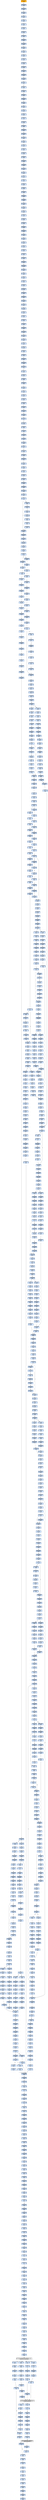 strict digraph G {
	graph [bgcolor=transparent,
		name=G
	];
	node [color=lightsteelblue,
		fillcolor=lightsteelblue,
		shape=rectangle,
		style=filled
	];
	"0x00418379"	[label="0x00418379
movl"];
	"0x0041837f"	[label="0x0041837f
movl"];
	"0x00418379" -> "0x0041837f"	[color="#000000"];
	"0x004183f4"	[label="0x004183f4
movzbl"];
	"0x004183f7"	[label="0x004183f7
shll"];
	"0x004183f4" -> "0x004183f7"	[color="#000000"];
	"0x0041844f"	[label="0x0041844f
incl"];
	"0x00418450"	[label="0x00418450
orl"];
	"0x0041844f" -> "0x00418450"	[color="#000000"];
	"0x00407bda"	[label="0x00407bda
pushl"];
	"0x00407bdb"	[label="0x00407bdb
call"];
	"0x00407bda" -> "0x00407bdb"	[color="#000000"];
	"0x0041862d"	[label="0x0041862d
cmpl"];
	"0x00418632"	[label="0x00418632
jg"];
	"0x0041862d" -> "0x00418632"	[color="#000000"];
	"0x00418592"	[label="0x00418592
movl"];
	"0x00418596"	[label="0x00418596
addl"];
	"0x00418592" -> "0x00418596"	[color="#000000"];
	"0x004186a1"	[label="0x004186a1
cmpl"];
	"0x004186a3"	[label="0x004186a3
jae"];
	"0x004186a1" -> "0x004186a3"	[color="#000000"];
	"0x004186cf"	[label="0x004186cf
movl"];
	"0x004186d3"	[label="0x004186d3
movl"];
	"0x004186cf" -> "0x004186d3"	[color="#000000"];
	"0x00418cbe"	[label="0x00418cbe
movl"];
	"0x00418cc2"	[label="0x00418cc2
jmp"];
	"0x00418cbe" -> "0x00418cc2"	[color="#000000"];
	"0x00418973"	[label="0x00418973
cmpl"];
	"0x00418977"	[label="0x00418977
je"];
	"0x00418973" -> "0x00418977"	[color="#000000"];
	"0x00418d11"	[label="0x00418d11
movl"];
	"0x00418d18"	[label="0x00418d18
movl"];
	"0x00418d11" -> "0x00418d18"	[color="#000000"];
	"0x00418a95"	[label="0x00418a95
cmpl"];
	"0x00418a99"	[label="0x00418a99
je"];
	"0x00418a95" -> "0x00418a99"	[color="#000000"];
	"0x00418aaa"	[label="0x00418aaa
incl"];
	"0x00418aab"	[label="0x00418aab
orl"];
	"0x00418aaa" -> "0x00418aab"	[color="#000000"];
	"0x00411fa7"	[label="0x00411fa7
orb"];
	"0x00411fa9"	[label="0x00411fa9
jne"];
	"0x00411fa7" -> "0x00411fa9"	[color="#000000"];
	"0x00411fa0"	[label="0x00411fa0
stosl"];
	"0x00411fa1"	[label="0x00411fa1
xorb"];
	"0x00411fa0" -> "0x00411fa1"	[color="#000000"];
	"0x00418a9f"	[label="0x00418a9f
shll"];
	"0x00418aa4"	[label="0x00418aa4
movzbl"];
	"0x00418a9f" -> "0x00418aa4"	[color="#000000"];
	"0x00418c55"	[label="0x00418c55
movl"];
	"0x00418c59"	[label="0x00418c59
movl"];
	"0x00418c55" -> "0x00418c59"	[color="#000000"];
	"0x00418aba"	[label="0x00418aba
imull"];
	"0x00418abd"	[label="0x00418abd
cmpl"];
	"0x00418aba" -> "0x00418abd"	[color="#000000"];
	"0x00418cdb"	[label="0x00418cdb
movl"];
	"0x00418cdf"	[label="0x00418cdf
incl"];
	"0x00418cdb" -> "0x00418cdf"	[color="#000000"];
	"0x004184af"	[label="0x004184af
cmpl"];
	"0x004184b4"	[label="0x004184b4
leal"];
	"0x004184af" -> "0x004184b4"	[color="#000000"];
	GETMODULEHANDLEA_KERNEL32_DLL	[color=lightgrey,
		fillcolor=lightgrey,
		label="GETMODULEHANDLEA_KERNEL32_DLL
GETMODULEHANDLEA"];
	"0x00411f78"	[label="0x00411f78
movl"];
	GETMODULEHANDLEA_KERNEL32_DLL -> "0x00411f78"	[color="#000000"];
	"0x00407bd1"	[label="0x00407bd1
cmpl"];
	GETMODULEHANDLEA_KERNEL32_DLL -> "0x00407bd1"	[color="#000000"];
	"0x004067a4"	[label="0x004067a4
movl"];
	GETMODULEHANDLEA_KERNEL32_DLL -> "0x004067a4"	[color="#000000"];
	"0x00411f26"	[label="0x00411f26
orl"];
	GETMODULEHANDLEA_KERNEL32_DLL -> "0x00411f26"	[color="#000000"];
	"0x004184a1"	[label="0x004184a1
subl"];
	"0x004184a5"	[label="0x004184a5
sarl"];
	"0x004184a1" -> "0x004184a5"	[color="#000000"];
	"0x00418aa7"	[label="0x00418aa7
shll"];
	"0x00418aa7" -> "0x00418aaa"	[color="#000000"];
	"0x00418555"	[label="0x00418555
je"];
	"0x00418557"	[label="0x00418557
jmp"];
	"0x00418555" -> "0x00418557"	[color="#000000",
		label=F];
	"0x0041834a"	[label="0x0041834a
movl"];
	"0x0041834c"	[label="0x0041834c
shll"];
	"0x0041834a" -> "0x0041834c"	[color="#000000"];
	"0x00418ba4"	[label="0x00418ba4
subl"];
	"0x00418ba6"	[label="0x00418ba6
movl"];
	"0x00418ba4" -> "0x00418ba6"	[color="#000000"];
	"0x004186a7"	[label="0x004186a7
movl"];
	"0x004186ac"	[label="0x004186ac
subl"];
	"0x004186a7" -> "0x004186ac"	[color="#000000"];
	"0x00418a16"	[label="0x00418a16
shll"];
	"0x00418a1b"	[label="0x00418a1b
sarl"];
	"0x00418a16" -> "0x00418a1b"	[color="#000000"];
	"0x0041843e"	[label="0x0041843e
je"];
	"0x00418444"	[label="0x00418444
shll"];
	"0x0041843e" -> "0x00418444"	[color="#000000",
		label=F];
	"0x0041889e"	[label="0x0041889e
jmp"];
	"0x00418943"	[label="0x00418943
movl"];
	"0x0041889e" -> "0x00418943"	[color="#000000"];
	"0x0041866f"	[label="0x0041866f
movl"];
	"0x00418673"	[label="0x00418673
ja"];
	"0x0041866f" -> "0x00418673"	[color="#000000"];
	"0x00411ee3"	[label="0x00411ee3
addl"];
	"0x00411ee8"	[label="0x00411ee8
movl"];
	"0x00411ee3" -> "0x00411ee8"	[color="#000000"];
	"0x00418d38"	[label="0x00418d38
je"];
	"0x00418d49"	[label="0x00418d49
movl"];
	"0x00418d38" -> "0x00418d49"	[color="#000000",
		label=T];
	"0x00418564"	[label="0x00418564
shrw"];
	"0x00418568"	[label="0x00418568
subw"];
	"0x00418564" -> "0x00418568"	[color="#000000"];
	"0x0041887e"	[label="0x0041887e
jae"];
	"0x00418880"	[label="0x00418880
movl"];
	"0x0041887e" -> "0x00418880"	[color="#000000",
		label=F];
	"0x004188a3"	[label="0x004188a3
movl"];
	"0x0041887e" -> "0x004188a3"	[color="#000000",
		label=T];
	"0x004186a5"	[label="0x004186a5
movl"];
	"0x004186a5" -> "0x004186a7"	[color="#000000"];
	"0x00418c2c"	[label="0x00418c2c
addl"];
	"0x00418c2e"	[label="0x00418c2e
cmpl"];
	"0x00418c2c" -> "0x00418c2e"	[color="#000000"];
	"0x004185cb"	[label="0x004185cb
cmpl"];
	"0x004185cd"	[label="0x004185cd
jae"];
	"0x004185cb" -> "0x004185cd"	[color="#000000"];
	"0x00411f0a"	[label="0x00411f0a
movw"];
	"0x00411f0e"	[label="0x00411f0e
addl"];
	"0x00411f0a" -> "0x00411f0e"	[color="#000000"];
	"0x00418577"	[label="0x00418577
je"];
	"0x00418587"	[label="0x00418587
cmpl"];
	"0x00418577" -> "0x00418587"	[color="#000000",
		label=T];
	"0x00418257"	[label="0x00418257
movl"];
	"0x00418259"	[label="0x00418259
lodsw"];
	"0x00418257" -> "0x00418259"	[color="#000000"];
	"0x00418388"	[label="0x00418388
movl"];
	"0x00418390"	[label="0x00418390
movl"];
	"0x00418388" -> "0x00418390"	[color="#000000"];
	"0x00418289"	[label="0x00418289
movl"];
	"0x0041828e"	[label="0x0041828e
shll"];
	"0x00418289" -> "0x0041828e"	[color="#000000"];
	"0x00418c32"	[label="0x00418c32
jb"];
	"0x00418c3b"	[label="0x00418c3b
decl"];
	"0x00418c32" -> "0x00418c3b"	[color="#000000",
		label=T];
	"0x00418c34"	[label="0x00418c34
subl"];
	"0x00418c32" -> "0x00418c34"	[color="#000000",
		label=F];
	"0x00418a7e"	[label="0x00418a7e
movl"];
	"0x00418a82"	[label="0x00418a82
leal"];
	"0x00418a7e" -> "0x00418a82"	[color="#000000"];
	"0x00411f84"	[label="0x00411f84
lodsb"];
	"0x00411f85"	[label="0x00411f85
orb"];
	"0x00411f84" -> "0x00411f85"	[color="#000000"];
	"0x00411f2a"	[label="0x00411f2a
call"];
	"0x00411f3e"	[label="0x00411f3e
pushl"];
	"0x00411f2a" -> "0x00411f3e"	[color="#000000"];
	"0x0041856b"	[label="0x0041856b
cmpl"];
	"0x00418570"	[label="0x00418570
movw"];
	"0x0041856b" -> "0x00418570"	[color="#000000"];
	"0x00418cf0"	[label="0x00418cf0
jne"];
	"0x00418cf6"	[label="0x00418cf6
movl"];
	"0x00418cf0" -> "0x00418cf6"	[color="#000000",
		label=F];
	"0x00418b7b"	[label="0x00418b7b
shrl"];
	"0x00418b7e"	[label="0x00418b7e
movzwl"];
	"0x00418b7b" -> "0x00418b7e"	[color="#000000"];
	"0x00418bcf"	[label="0x00418bcf
movl"];
	"0x00418bd1"	[label="0x00418bd1
movl"];
	"0x00418bcf" -> "0x00418bd1"	[color="#000000"];
	"0x00418266"	[label="0x00418266
movl"];
	"0x00418268"	[label="0x00418268
pushl"];
	"0x00418266" -> "0x00418268"	[color="#000000"];
	"0x0041825e"	[label="0x0041825e
movl"];
	"0x00418260"	[label="0x00418260
pushl"];
	"0x0041825e" -> "0x00418260"	[color="#000000"];
	"0x0041879b"	[label="0x0041879b
shll"];
	"0x0041879e"	[label="0x0041879e
incl"];
	"0x0041879b" -> "0x0041879e"	[color="#000000"];
	"0x00418adf"	[label="0x00418adf
movl"];
	"0x00418ae1"	[label="0x00418ae1
shrw"];
	"0x00418adf" -> "0x00418ae1"	[color="#000000"];
	"0x00418474"	[label="0x00418474
subl"];
	"0x00418476"	[label="0x00418476
movb"];
	"0x00418474" -> "0x00418476"	[color="#000000"];
	"0x00418568" -> "0x0041856b"	[color="#000000"];
	"0x004189dd"	[label="0x004189dd
movw"];
	"0x004189e0"	[label="0x004189e0
ja"];
	"0x004189dd" -> "0x004189e0"	[color="#000000"];
	"0x00411ea0"	[label="0x00411ea0
movl"];
	"0x00411ea3"	[label="0x00411ea3
orl"];
	"0x00411ea0" -> "0x00411ea3"	[color="#000000"];
	"0x00418971"	[label="0x00418971
ja"];
	"0x00418971" -> "0x00418973"	[color="#000000",
		label=F];
	"0x00418989"	[label="0x00418989
movw"];
	"0x00418971" -> "0x00418989"	[color="#000000",
		label=T];
	"0x0041880e"	[label="0x0041880e
movl"];
	"0x00418812"	[label="0x00418812
jmp"];
	"0x0041880e" -> "0x00418812"	[color="#000000"];
	"0x0041846b"	[label="0x0041846b
movl"];
	"0x0041846f"	[label="0x0041846f
movl"];
	"0x0041846b" -> "0x0041846f"	[color="#000000"];
	"0x0041858d"	[label="0x0041858d
jg"];
	"0x00418587" -> "0x0041858d"	[color="#000000"];
	"0x00418346"	[label="0x00418346
movzbl"];
	"0x00418346" -> "0x0041834a"	[color="#000000"];
	"0x00418bef"	[label="0x00418bef
movl"];
	"0x00418bf2"	[label="0x00418bf2
leal"];
	"0x00418bef" -> "0x00418bf2"	[color="#000000"];
	"0x004184f1"	[label="0x004184f1
cmpl"];
	"0x004184f9"	[label="0x004184f9
leal"];
	"0x004184f1" -> "0x004184f9"	[color="#000000"];
	"0x004183bc"	[label="0x004183bc
movl"];
	"0x004183c0"	[label="0x004183c0
movw"];
	"0x004183bc" -> "0x004183c0"	[color="#000000"];
	"0x00418754"	[label="0x00418754
subl"];
	"0x00418756"	[label="0x00418756
movl"];
	"0x00418754" -> "0x00418756"	[color="#000000"];
	"0x00418d6d"	[label="0x00418d6d
je"];
	"0x00418d6f"	[label="0x00418d6f
jmp"];
	"0x00418d6d" -> "0x00418d6f"	[color="#000000",
		label=F];
	"0x00418847"	[label="0x00418847
movw"];
	"0x0041884e"	[label="0x0041884e
ja"];
	"0x00418847" -> "0x0041884e"	[color="#000000"];
	"0x00418c10"	[label="0x00418c10
cmpl"];
	"0x00418c14"	[label="0x00418c14
je"];
	"0x00418c10" -> "0x00418c14"	[color="#000000"];
	"0x004187c0"	[label="0x004187c0
movl"];
	"0x004187c4"	[label="0x004187c4
movl"];
	"0x004187c0" -> "0x004187c4"	[color="#000000"];
	"0x00418d62"	[label="0x00418d62
ja"];
	"0x00418d64"	[label="0x00418d64
cmpl"];
	"0x00418d62" -> "0x00418d64"	[color="#000000",
		label=F];
	"0x004188cf"	[label="0x004188cf
movzbl"];
	"0x004188d2"	[label="0x004188d2
shll"];
	"0x004188cf" -> "0x004188d2"	[color="#000000"];
	"0x00418ca9"	[label="0x00418ca9
movl"];
	"0x00418cad"	[label="0x00418cad
movl"];
	"0x00418ca9" -> "0x00418cad"	[color="#000000"];
	"0x0041887c"	[label="0x0041887c
cmpl"];
	"0x0041887c" -> "0x0041887e"	[color="#000000"];
	"0x004184c9"	[label="0x004184c9
subl"];
	"0x004184cd"	[label="0x004184cd
movl"];
	"0x004184c9" -> "0x004184cd"	[color="#000000"];
	"0x004186d7"	[label="0x004186d7
movl"];
	"0x004186db"	[label="0x004186db
xorl"];
	"0x004186d7" -> "0x004186db"	[color="#000000"];
	"0x00418786"	[label="0x00418786
leal"];
	"0x00418789"	[label="0x00418789
ja"];
	"0x00418786" -> "0x00418789"	[color="#000000"];
	"0x00411fb3"	[label="0x00411fb3
addl"];
	"0x00411fb9"	[label="0x00411fb9
movb"];
	"0x00411fb3" -> "0x00411fb9"	[color="#000000"];
	"0x00418d1a"	[label="0x00418d1a
subl"];
	"0x00418d1e"	[label="0x00418d1e
addl"];
	"0x00418d1a" -> "0x00418d1e"	[color="#000000"];
	"0x004189f8"	[label="0x004189f8
movw"];
	"0x004189e0" -> "0x004189f8"	[color="#000000",
		label=T];
	"0x004189e2"	[label="0x004189e2
cmpl"];
	"0x004189e0" -> "0x004189e2"	[color="#000000",
		label=F];
	"0x0041825b"	[label="0x0041825b
shll"];
	"0x0041825b" -> "0x0041825e"	[color="#000000"];
	"0x00418384"	[label="0x00418384
movl"];
	"0x00418384" -> "0x00418388"	[color="#000000"];
	"0x004189d7"	[label="0x004189d7
cmpl"];
	"0x004189d7" -> "0x004189dd"	[color="#000000"];
	"0x00418628"	[label="0x00418628
jmp"];
	"0x00418628" -> "0x00418d49"	[color="#000000"];
	"0x004183fa"	[label="0x004183fa
incl"];
	"0x004183f7" -> "0x004183fa"	[color="#000000"];
	"0x00418c0e"	[label="0x00418c0e
ja"];
	"0x00418c0e" -> "0x00418c10"	[color="#000000",
		label=F];
	"0x00418c28"	[label="0x00418c28
shrl"];
	"0x00418c0e" -> "0x00418c28"	[color="#000000",
		label=T];
	"0x0041840a"	[label="0x0041840a
cmpl"];
	"0x0041840e"	[label="0x0041840e
jae"];
	"0x0041840a" -> "0x0041840e"	[color="#000000"];
	"0x004182f9"	[label="0x004182f9
addl"];
	"0x004182ff"	[label="0x004182ff
movb"];
	"0x004182f9" -> "0x004182ff"	[color="#000000"];
	"0x0041891d"	[label="0x0041891d
shrw"];
	"0x00418921"	[label="0x00418921
subw"];
	"0x0041891d" -> "0x00418921"	[color="#000000"];
	"0x00418760"	[label="0x00418760
sarl"];
	"0x00418763"	[label="0x00418763
leal"];
	"0x00418760" -> "0x00418763"	[color="#000000"];
	"0x004185ba"	[label="0x004185ba
movl"];
	"0x004185be"	[label="0x004185be
movw"];
	"0x004185ba" -> "0x004185be"	[color="#000000"];
	"0x00418276"	[label="0x00418276
lodsb"];
	"0x00418277"	[label="0x00418277
movl"];
	"0x00418276" -> "0x00418277"	[color="#000000"];
	"0x00418ad2"	[label="0x00418ad2
movl"];
	"0x00418ad4"	[label="0x00418ad4
movw"];
	"0x00418ad2" -> "0x00418ad4"	[color="#000000"];
	"0x0041858f"	[label="0x0041858f
leal"];
	"0x0041858f" -> "0x00418592"	[color="#000000"];
	"0x00418d00"	[label="0x00418d00
movl"];
	"0x00418d04"	[label="0x00418d04
movl"];
	"0x00418d00" -> "0x00418d04"	[color="#000000"];
	"0x00418838"	[label="0x00418838
movl"];
	"0x0041883c"	[label="0x0041883c
subw"];
	"0x00418838" -> "0x0041883c"	[color="#000000"];
	"0x00418c3c"	[label="0x00418c3c
jne"];
	"0x00418c3b" -> "0x00418c3c"	[color="#000000"];
	"0x004188a9"	[label="0x004188a9
movl"];
	"0x004188ab"	[label="0x004188ab
shrw"];
	"0x004188a9" -> "0x004188ab"	[color="#000000"];
	"0x00418963"	[label="0x00418963
leal"];
	"0x00418967"	[label="0x00418967
movl"];
	"0x00418963" -> "0x00418967"	[color="#000000"];
	"0x00418b04"	[label="0x00418b04
subl"];
	"0x00418b06"	[label="0x00418b06
addl"];
	"0x00418b04" -> "0x00418b06"	[color="#000000"];
	"0x00418a85"	[label="0x00418a85
movl"];
	"0x00418a89"	[label="0x00418a89
addl"];
	"0x00418a85" -> "0x00418a89"	[color="#000000"];
	"0x004185e6"	[label="0x004185e6
jmp"];
	"0x004185e6" -> "0x00418587"	[color="#000000"];
	"0x00418afd"	[label="0x00418afd
movl"];
	"0x00418b02"	[label="0x00418b02
shll"];
	"0x00418afd" -> "0x00418b02"	[color="#000000"];
	"0x00418b71"	[label="0x00418b71
incl"];
	"0x00418b72"	[label="0x00418b72
orl"];
	"0x00418b71" -> "0x00418b72"	[color="#000000"];
	"0x00418570" -> "0x00418577"	[color="#000000"];
	"0x004185dc"	[label="0x004185dc
sarl"];
	"0x004185df"	[label="0x004185df
leal"];
	"0x004185dc" -> "0x004185df"	[color="#000000"];
	"0x00418d9c"	[label="0x00418d9c
popl"];
	"0x00418d9d"	[label="0x00418d9d
popl"];
	"0x00418d9c" -> "0x00418d9d"	[color="#000000"];
	"0x004182a9"	[label="0x004182a9
pushl"];
	"0x004182aa"	[label="0x004182aa
pushl"];
	"0x004182a9" -> "0x004182aa"	[color="#000000"];
	"0x00418d0b"	[label="0x00418d0b
cmpl"];
	"0x00418d0f"	[label="0x00418d0f
ja"];
	"0x00418d0b" -> "0x00418d0f"	[color="#000000"];
	"0x00418a82" -> "0x00418a85"	[color="#000000"];
	"0x004189fc"	[label="0x004189fc
movl"];
	"0x004189fe"	[label="0x004189fe
shrl"];
	"0x004189fc" -> "0x004189fe"	[color="#000000"];
	"0x00418c3e"	[label="0x00418c3e
movl"];
	"0x00418c3c" -> "0x00418c3e"	[color="#000000",
		label=F];
	"0x00418d98"	[label="0x00418d98
addl"];
	"0x00418d9b"	[label="0x00418d9b
popl"];
	"0x00418d98" -> "0x00418d9b"	[color="#000000"];
	"0x0041852f"	[label="0x0041852f
imull"];
	"0x00418532"	[label="0x00418532
cmpl"];
	"0x0041852f" -> "0x00418532"	[color="#000000"];
	"0x00418279"	[label="0x00418279
andb"];
	"0x0041827c"	[label="0x0041827c
andb"];
	"0x00418279" -> "0x0041827c"	[color="#000000"];
	"0x00418809"	[label="0x00418809
movb"];
	"0x0041880d"	[label="0x0041880d
incl"];
	"0x00418809" -> "0x0041880d"	[color="#000000"];
	"0x00418546"	[label="0x00418546
cmpl"];
	"0x0041854b"	[label="0x0041854b
leal"];
	"0x00418546" -> "0x0041854b"	[color="#000000"];
	"0x004184d4"	[label="0x004184d4
movzbl"];
	"0x004184cd" -> "0x004184d4"	[color="#000000"];
	"0x004184e0"	[label="0x004184e0
movl"];
	"0x004184e4"	[label="0x004184e4
leal"];
	"0x004184e0" -> "0x004184e4"	[color="#000000"];
	"0x00411f7d"	[label="0x00411f7d
movb"];
	"0x00411f7f"	[label="0x00411f7f
movb"];
	"0x00411f7d" -> "0x00411f7f"	[color="#000000"];
	"0x0041875e"	[label="0x0041875e
movl"];
	"0x00418756" -> "0x0041875e"	[color="#000000"];
	"0x00418c45"	[label="0x00418c45
movl"];
	"0x00418c48"	[label="0x00418c48
addl"];
	"0x00418c45" -> "0x00418c48"	[color="#000000"];
	"0x00418522"	[label="0x00418522
movw"];
	"0x00418529"	[label="0x00418529
shrl"];
	"0x00418522" -> "0x00418529"	[color="#000000"];
	"0x00418834"	[label="0x00418834
shrw"];
	"0x00418834" -> "0x00418838"	[color="#000000"];
	"0x00411f6a"	[label="0x00411f6a
lodsl"];
	"0x00411f6b"	[label="0x00411f6b
cmpl"];
	"0x00411f6a" -> "0x00411f6b"	[color="#000000"];
	"0x004184e7"	[label="0x004184e7
movl"];
	"0x004184eb"	[label="0x004184eb
andl"];
	"0x004184e7" -> "0x004184eb"	[color="#000000"];
	"0x00418a14"	[label="0x00418a14
subl"];
	"0x00418a14" -> "0x00418a16"	[color="#000000"];
	"0x0041878f"	[label="0x0041878f
je"];
	"0x00418795"	[label="0x00418795
movzbl"];
	"0x0041878f" -> "0x00418795"	[color="#000000",
		label=F];
	"0x0041893b"	[label="0x0041893b
movl"];
	"0x0041893f"	[label="0x0041893f
movl"];
	"0x0041893b" -> "0x0041893f"	[color="#000000"];
	"0x00418991"	[label="0x00418991
movzwl"];
	"0x00418994"	[label="0x00418994
imull"];
	"0x00418991" -> "0x00418994"	[color="#000000"];
	"0x0041827e"	[label="0x0041827e
shll"];
	"0x00418281"	[label="0x00418281
movb"];
	"0x0041827e" -> "0x00418281"	[color="#000000"];
	"0x00411ea5"	[label="0x00411ea5
pushl"];
	"0x00411ea6"	[label="0x00411ea6
je"];
	"0x00411ea5" -> "0x00411ea6"	[color="#000000"];
	"0x004188af"	[label="0x004188af
subw"];
	"0x004188ab" -> "0x004188af"	[color="#000000"];
	"0x00418600"	[label="0x00418600
movl"];
	"0x0041858d" -> "0x00418600"	[color="#000000",
		label=T];
	"0x00418b39"	[label="0x00418b39
leal"];
	"0x00418b40"	[label="0x00418b40
movl"];
	"0x00418b39" -> "0x00418b40"	[color="#000000"];
	"0x00418c06"	[label="0x00418c06
cmpl"];
	"0x00418c06" -> "0x00418c0e"	[color="#000000"];
	"0x00418abf"	[label="0x00418abf
jae"];
	"0x00418ad9"	[label="0x00418ad9
subl"];
	"0x00418abf" -> "0x00418ad9"	[color="#000000",
		label=T];
	"0x00418ac1"	[label="0x00418ac1
movl"];
	"0x00418abf" -> "0x00418ac1"	[color="#000000",
		label=F];
	"0x00418c7c"	[label="0x00418c7c
cmpl"];
	"0x00418c80"	[label="0x00418c80
je"];
	"0x00418c7c" -> "0x00418c80"	[color="#000000"];
	"0x004186c4"	[label="0x004186c4
movl"];
	"0x004186c8"	[label="0x004186c8
movw"];
	"0x004186c4" -> "0x004186c8"	[color="#000000"];
	"0x00418a99" -> "0x00418a9f"	[color="#000000",
		label=F];
	"0x004187c8"	[label="0x004187c8
cmpl"];
	"0x004187cd"	[label="0x004187cd
leal"];
	"0x004187c8" -> "0x004187cd"	[color="#000000"];
	"0x004183fb"	[label="0x004183fb
incl"];
	"0x004183fc"	[label="0x004183fc
orl"];
	"0x004183fb" -> "0x004183fc"	[color="#000000"];
	"0x00418c26"	[label="0x00418c26
orl"];
	"0x00418c26" -> "0x00418c28"	[color="#000000"];
	"0x004185f3"	[label="0x004185f3
shrw"];
	"0x004185f7"	[label="0x004185f7
subw"];
	"0x004185f3" -> "0x004185f7"	[color="#000000"];
	"0x00418864"	[label="0x00418864
orl"];
	"0x00418866"	[label="0x00418866
movl"];
	"0x00418864" -> "0x00418866"	[color="#000000"];
	"0x00418308"	[label="0x00418308
call"];
	"0x0041830d"	[label="0x0041830d
popl"];
	"0x00418308" -> "0x0041830d"	[color="#000000"];
	"0x00418bd3"	[label="0x00418bd3
sarl"];
	"0x00418bd1" -> "0x00418bd3"	[color="#000000"];
	"0x00418246"	[label="0x00418246
call"];
	"0x0041824b"	[label="0x0041824b
popl"];
	"0x00418246" -> "0x0041824b"	[color="#000000"];
	"0x00418291"	[label="0x00418291
popl"];
	"0x00418292"	[label="0x00418292
movl"];
	"0x00418291" -> "0x00418292"	[color="#000000"];
	"0x00418a54"	[label="0x00418a54
movl"];
	"0x00418a5c"	[label="0x00418a5c
subw"];
	"0x00418a54" -> "0x00418a5c"	[color="#000000"];
	"0x00418634"	[label="0x00418634
subl"];
	"0x00418639"	[label="0x00418639
jmp"];
	"0x00418634" -> "0x00418639"	[color="#000000"];
	"0x00418a26"	[label="0x00418a26
leal"];
	"0x00418a29"	[label="0x00418a29
movl"];
	"0x00418a26" -> "0x00418a29"	[color="#000000"];
	"0x004186ae"	[label="0x004186ae
movl"];
	"0x004186ac" -> "0x004186ae"	[color="#000000"];
	"0x00418c72"	[label="0x00418c72
cmpl"];
	"0x00418c7a"	[label="0x00418c7a
ja"];
	"0x00418c72" -> "0x00418c7a"	[color="#000000"];
	"0x004189ca"	[label="0x004189ca
subl"];
	"0x004189cc"	[label="0x004189cc
subl"];
	"0x004189ca" -> "0x004189cc"	[color="#000000"];
	"0x00418863"	[label="0x00418863
incl"];
	"0x00418863" -> "0x00418864"	[color="#000000"];
	"0x00418ceb"	[label="0x00418ceb
decl"];
	"0x00418cec"	[label="0x00418cec
movl"];
	"0x00418ceb" -> "0x00418cec"	[color="#000000"];
	"0x00418452"	[label="0x00418452
movl"];
	"0x00418456"	[label="0x00418456
movw"];
	"0x00418452" -> "0x00418456"	[color="#000000"];
	"0x004184bf"	[label="0x004184bf
jle"];
	"0x004184bf" -> "0x0041858f"	[color="#000000",
		label=T];
	"0x004184c5"	[label="0x004184c5
movl"];
	"0x004184bf" -> "0x004184c5"	[color="#000000",
		label=F];
	"0x00411f7b"	[label="0x00411f7b
orb"];
	"0x00411f7b" -> "0x00411f7d"	[color="#000000"];
	"0x00418c2e" -> "0x00418c32"	[color="#000000"];
	"0x0041872f"	[label="0x0041872f
movl"];
	"0x00418733"	[label="0x00418733
movl"];
	"0x0041872f" -> "0x00418733"	[color="#000000"];
	"0x0041878b"	[label="0x0041878b
cmpl"];
	"0x0041878b" -> "0x0041878f"	[color="#000000"];
	"0x0041890f"	[label="0x0041890f
movl"];
	"0x00418913"	[label="0x00418913
jmp"];
	"0x0041890f" -> "0x00418913"	[color="#000000"];
	"0x004184a7"	[label="0x004184a7
addl"];
	"0x004184a5" -> "0x004184a7"	[color="#000000"];
	"0x00418504"	[label="0x00418504
ja"];
	"0x0041851e"	[label="0x0041851e
movl"];
	"0x00418504" -> "0x0041851e"	[color="#000000",
		label=T];
	"0x00418506"	[label="0x00418506
cmpl"];
	"0x00418504" -> "0x00418506"	[color="#000000",
		label=F];
	"0x00418ce3"	[label="0x00418ce3
movl"];
	"0x00418ce7"	[label="0x00418ce7
shll"];
	"0x00418ce3" -> "0x00418ce7"	[color="#000000"];
	"0x004182c5"	[label="0x004182c5
subl"];
	"0x004182c7"	[label="0x004182c7
subl"];
	"0x004182c5" -> "0x004182c7"	[color="#000000"];
	"0x00411fbb"	[label="0x00411fbb
stosb"];
	"0x00411fb9" -> "0x00411fbb"	[color="#000000"];
	"0x00418367"	[label="0x00418367
movzbl"];
	"0x0041836a"	[label="0x0041836a
movl"];
	"0x00418367" -> "0x0041836a"	[color="#000000"];
	"0x0041829c"	[label="0x0041829c
subl"];
	"0x0041829e"	[label="0x0041829e
pushl"];
	"0x0041829c" -> "0x0041829e"	[color="#000000"];
	"0x00411f4c"	[label="0x00411f4c
pushl"];
	"0x00411f4e"	[label="0x00411f4e
pushl"];
	"0x00411f4c" -> "0x00411f4e"	[color="#000000"];
	"0x00418d08"	[label="0x00418d08
addl"];
	"0x00418d04" -> "0x00418d08"	[color="#000000"];
	"0x00418817"	[label="0x00418817
subl"];
	"0x00418819"	[label="0x00418819
subl"];
	"0x00418817" -> "0x00418819"	[color="#000000"];
	"0x00418acf"	[label="0x00418acf
leal"];
	"0x00418acf" -> "0x00418ad2"	[color="#000000"];
	"0x00418654"	[label="0x00418654
movl"];
	"0x00418656"	[label="0x00418656
shrw"];
	"0x00418654" -> "0x00418656"	[color="#000000"];
	"0x004188a7"	[label="0x004188a7
subl"];
	"0x004188a7" -> "0x004188a9"	[color="#000000"];
	"0x00418a07"	[label="0x00418a07
cmpl"];
	"0x00418a09"	[label="0x00418a09
jae"];
	"0x00418a07" -> "0x00418a09"	[color="#000000"];
	"0x00411f82"	[label="0x00411f82
jne"];
	"0x00411f82" -> "0x00411f84"	[color="#000000",
		label=F];
	"0x004183c5"	[label="0x004183c5
addl"];
	"0x004183c8"	[label="0x004183c8
loop"];
	"0x004183c5" -> "0x004183c8"	[color="#000000"];
	"0x00418290"	[label="0x00418290
popl"];
	"0x0041828e" -> "0x00418290"	[color="#000000"];
	"0x00418515"	[label="0x00418515
movzbl"];
	"0x00418518"	[label="0x00418518
shll"];
	"0x00418515" -> "0x00418518"	[color="#000000"];
	"0x00418997"	[label="0x00418997
cmpl"];
	"0x00418994" -> "0x00418997"	[color="#000000"];
	"0x00418682"	[label="0x00418682
shll"];
	"0x00418685"	[label="0x00418685
shll"];
	"0x00418682" -> "0x00418685"	[color="#000000"];
	"0x00418bb9"	[label="0x00418bb9
decl"];
	"0x00418bba"	[label="0x00418bba
movl"];
	"0x00418bb9" -> "0x00418bba"	[color="#000000"];
	"0x00418cfe"	[label="0x00418cfe
je"];
	"0x00418cfe" -> "0x00418d00"	[color="#000000",
		label=F];
	"0x00418771"	[label="0x00418771
movl"];
	"0x00418775"	[label="0x00418775
movl"];
	"0x00418771" -> "0x00418775"	[color="#000000"];
	"0x0041855d"	[label="0x0041855d
subl"];
	"0x0041855f"	[label="0x0041855f
movl"];
	"0x0041855d" -> "0x0041855f"	[color="#000000"];
	"0x004187fe"	[label="0x004187fe
subl"];
	"0x00418802"	[label="0x00418802
movb"];
	"0x004187fe" -> "0x00418802"	[color="#000000"];
	"0x00418c61"	[label="0x00418c61
movl"];
	"0x00418c59" -> "0x00418c61"	[color="#000000"];
	"0x00418779"	[label="0x00418779
shll"];
	"0x00418775" -> "0x00418779"	[color="#000000"];
	"0x00418c28" -> "0x00418c2c"	[color="#000000"];
	"0x00418449"	[label="0x00418449
movzbl"];
	"0x0041844c"	[label="0x0041844c
shll"];
	"0x00418449" -> "0x0041844c"	[color="#000000"];
	"0x00418679"	[label="0x00418679
je"];
	"0x0041867f"	[label="0x0041867f
movzbl"];
	"0x00418679" -> "0x0041867f"	[color="#000000",
		label=F];
	"0x00418798"	[label="0x00418798
shll"];
	"0x00418798" -> "0x0041879b"	[color="#000000"];
	"0x00418ab7"	[label="0x00418ab7
movzwl"];
	"0x00418ab7" -> "0x00418aba"	[color="#000000"];
	"0x00418b81"	[label="0x00418b81
imull"];
	"0x00418b7e" -> "0x00418b81"	[color="#000000"];
	"0x00418371"	[label="0x00418371
movl"];
	"0x0041836a" -> "0x00418371"	[color="#000000"];
	"0x00418294"	[label="0x00418294
leal"];
	"0x00418292" -> "0x00418294"	[color="#000000"];
	"0x00418341"	[label="0x00418341
movl"];
	"0x00418341" -> "0x00418346"	[color="#000000"];
	"0x00418259" -> "0x0041825b"	[color="#000000"];
	"0x004182c3"	[label="0x004182c3
movb"];
	"0x004182c3" -> "0x004182c5"	[color="#000000"];
	"0x004189ae"	[label="0x004189ae
movl"];
	"0x004189b6"	[label="0x004189b6
leal"];
	"0x004189ae" -> "0x004189b6"	[color="#000000"];
	"0x00418cd0"	[label="0x00418cd0
subw"];
	"0x00418cd3"	[label="0x00418cd3
movl"];
	"0x00418cd0" -> "0x00418cd3"	[color="#000000"];
	"0x00418c01"	[label="0x00418c01
jmp"];
	"0x00418c01" -> "0x00418c59"	[color="#000000"];
	"0x00411f28"	[label="0x00411f28
je"];
	"0x00411f28" -> "0x00411f2a"	[color="#000000",
		label=F];
	"0x00411fa3"	[label="0x00411fa3
movb"];
	"0x00411fa1" -> "0x00411fa3"	[color="#000000"];
	"0x00418420"	[label="0x00418420
movl"];
	"0x00418424"	[label="0x00418424
shll"];
	"0x00418420" -> "0x00418424"	[color="#000000"];
	"0x00418cfa"	[label="0x00418cfa
movl"];
	"0x00418cfa" -> "0x00418cfe"	[color="#000000"];
	"0x004182bc"	[label="0x004182bc
popl"];
	"0x004182bd"	[label="0x004182bd
popl"];
	"0x004182bc" -> "0x004182bd"	[color="#000000"];
	"0x00418717"	[label="0x00418717
ja"];
	"0x00418717" -> "0x0041872f"	[color="#000000",
		label=T];
	"0x00418719"	[label="0x00418719
cmpl"];
	"0x00418717" -> "0x00418719"	[color="#000000",
		label=F];
	"0x00418bd8"	[label="0x00418bd8
leal"];
	"0x00418bdb"	[label="0x00418bdb
orl"];
	"0x00418bd8" -> "0x00418bdb"	[color="#000000"];
	"0x004185b8"	[label="0x004185b8
orl"];
	"0x004185b8" -> "0x004185ba"	[color="#000000"];
	"0x0041899b"	[label="0x0041899b
movl"];
	"0x0041899f"	[label="0x0041899f
movl"];
	"0x0041899b" -> "0x0041899f"	[color="#000000"];
	"0x004188ee"	[label="0x004188ee
imull"];
	"0x004188f1"	[label="0x004188f1
cmpl"];
	"0x004188ee" -> "0x004188f1"	[color="#000000"];
	"0x0041830e"	[label="0x0041830e
addl"];
	"0x0041830d" -> "0x0041830e"	[color="#000000"];
	"0x004187aa"	[label="0x004187aa
shrl"];
	"0x004187ad"	[label="0x004187ad
movzwl"];
	"0x004187aa" -> "0x004187ad"	[color="#000000"];
	"0x0041867f" -> "0x00418682"	[color="#000000"];
	"0x00418360"	[label="0x00418360
movl"];
	"0x00418360" -> "0x00418367"	[color="#000000"];
	"0x00418bde"	[label="0x00418bde
cmpl"];
	"0x00418bdb" -> "0x00418bde"	[color="#000000"];
	"0x00418c9c"	[label="0x00418c9c
shrl"];
	"0x00418c9f"	[label="0x00418c9f
movzwl"];
	"0x00418c9c" -> "0x00418c9f"	[color="#000000"];
	"0x0041831b"	[label="0x0041831b
pushl"];
	"0x0041831c"	[label="0x0041831c
subl"];
	"0x0041831b" -> "0x0041831c"	[color="#000000"];
	"0x00418726"	[label="0x00418726
shll"];
	"0x00418729"	[label="0x00418729
shll"];
	"0x00418726" -> "0x00418729"	[color="#000000"];
	"0x00411f3f"	[label="0x00411f3f
call"];
	"0x00411fd2"	[label="0x00411fd2
jmp"];
	"0x00411f3f" -> "0x00411fd2"	[color="#000000"];
	"0x0041847a"	[label="0x0041847a
sarl"];
	"0x0041847d"	[label="0x0041847d
movl"];
	"0x0041847a" -> "0x0041847d"	[color="#000000"];
	"0x00418b31"	[label="0x00418b31
movl"];
	"0x00418b31" -> "0x00418b39"	[color="#000000"];
	"0x00411edd"	[label="0x00411edd
call"];
	"0x00411ee2"	[label="0x00411ee2
popl"];
	"0x00411edd" -> "0x00411ee2"	[color="#000000"];
	"0x00418924"	[label="0x00418924
movl"];
	"0x00418928"	[label="0x00418928
movw"];
	"0x00418924" -> "0x00418928"	[color="#000000"];
	"0x00418a2d"	[label="0x00418a2d
movw"];
	"0x00418a31"	[label="0x00418a31
leal"];
	"0x00418a2d" -> "0x00418a31"	[color="#000000"];
	"0x0041826b"	[label="0x0041826b
movb"];
	"0x0041826f"	[label="0x0041826f
movb"];
	"0x0041826b" -> "0x0041826f"	[color="#000000"];
	"0x004182cb"	[label="0x004182cb
jae"];
	"0x004182f3"	[label="0x004182f3
call"];
	"0x004182cb" -> "0x004182f3"	[color="#000000",
		label=T];
	"0x004188c5"	[label="0x004188c5
cmpl"];
	"0x004188c9"	[label="0x004188c9
je"];
	"0x004188c5" -> "0x004188c9"	[color="#000000"];
	"0x00418460"	[label="0x00418460
imull"];
	"0x00418463"	[label="0x00418463
cmpl"];
	"0x00418460" -> "0x00418463"	[color="#000000"];
	"0x00418688"	[label="0x00418688
incl"];
	"0x00418685" -> "0x00418688"	[color="#000000"];
	"0x00418a4a"	[label="0x00418a4a
movl"];
	"0x00418a4c"	[label="0x00418a4c
movl"];
	"0x00418a4a" -> "0x00418a4c"	[color="#000000"];
	"0x0041850a"	[label="0x0041850a
je"];
	"0x00418510"	[label="0x00418510
shll"];
	"0x0041850a" -> "0x00418510"	[color="#000000",
		label=F];
	"0x00418307"	[label="0x00418307
stosl"];
	"0x00418307" -> "0x00418308"	[color="#000000"];
	"0x0041865d"	[label="0x0041865d
cmpl"];
	"0x00418663"	[label="0x00418663
movw"];
	"0x0041865d" -> "0x00418663"	[color="#000000"];
	"0x00418414"	[label="0x00418414
movl"];
	"0x00418418"	[label="0x00418418
andl"];
	"0x00418414" -> "0x00418418"	[color="#000000"];
	"0x004182f8"	[label="0x004182f8
popl"];
	"0x004182f3" -> "0x004182f8"	[color="#000000"];
	"0x00418902"	[label="0x00418902
sarl"];
	"0x00418905"	[label="0x00418905
leal"];
	"0x00418902" -> "0x00418905"	[color="#000000"];
	"0x0041868b"	[label="0x0041868b
movl"];
	"0x0041868f"	[label="0x0041868f
movl"];
	"0x0041868b" -> "0x0041868f"	[color="#000000"];
	"0x00418ce0"	[label="0x00418ce0
orl"];
	"0x00418ce0" -> "0x00418ce3"	[color="#000000"];
	"0x004189c8"	[label="0x004189c8
jmp"];
	"0x00418a3c"	[label="0x00418a3c
movl"];
	"0x004189c8" -> "0x00418a3c"	[color="#000000"];
	"0x004186f2"	[label="0x004186f2
jmp"];
	"0x0041896b"	[label="0x0041896b
cmpl"];
	"0x004186f2" -> "0x0041896b"	[color="#000000"];
	"0x00418805"	[label="0x00418805
movb"];
	"0x00418802" -> "0x00418805"	[color="#000000"];
	"0x004183ac"	[label="0x004183ac
addl"];
	"0x004183ae"	[label="0x004183ae
shll"];
	"0x004183ac" -> "0x004183ae"	[color="#000000"];
	"0x004182c0"	[label="0x004182c0
movl"];
	"0x004182c0" -> "0x004182c3"	[color="#000000"];
	"0x00418ca2"	[label="0x00418ca2
imull"];
	"0x00418c9f" -> "0x00418ca2"	[color="#000000"];
	"0x004184fd"	[label="0x004184fd
movl"];
	"0x00418501"	[label="0x00418501
leal"];
	"0x004184fd" -> "0x00418501"	[color="#000000"];
	"0x00418485"	[label="0x00418485
movzbl"];
	"0x0041848a"	[label="0x0041848a
movw"];
	"0x00418485" -> "0x0041848a"	[color="#000000"];
	"0x0041841c"	[label="0x0041841c
movl"];
	"0x0041841c" -> "0x00418420"	[color="#000000"];
	"0x004188b2"	[label="0x004188b2
movl"];
	"0x004188af" -> "0x004188b2"	[color="#000000"];
	"0x00418bc6"	[label="0x00418bc6
movl"];
	"0x00418bc9"	[label="0x00418bc9
jle"];
	"0x00418bc6" -> "0x00418bc9"	[color="#000000"];
	"0x004185c2"	[label="0x004185c2
shrl"];
	"0x004185c5"	[label="0x004185c5
movzwl"];
	"0x004185c2" -> "0x004185c5"	[color="#000000"];
	"0x00418284"	[label="0x00418284
orl"];
	"0x00418286"	[label="0x00418286
pushl"];
	"0x00418284" -> "0x00418286"	[color="#000000"];
	"0x00418543"	[label="0x00418543
sarl"];
	"0x00418543" -> "0x00418546"	[color="#000000"];
	"0x00418d68"	[label="0x00418d68
movl"];
	"0x00418d68" -> "0x00418d6d"	[color="#000000"];
	"0x0041826a"	[label="0x0041826a
decl"];
	"0x0041826a" -> "0x0041826b"	[color="#000000"];
	"0x004187f2"	[label="0x004187f2
leal"];
	"0x004187f6"	[label="0x004187f6
movl"];
	"0x004187f2" -> "0x004187f6"	[color="#000000"];
	"0x004184a9"	[label="0x004184a9
imull"];
	"0x004184a9" -> "0x004184af"	[color="#000000"];
	"0x00418bf6"	[label="0x00418bf6
subl"];
	"0x00418bf8"	[label="0x00418bf8
addl"];
	"0x00418bf6" -> "0x00418bf8"	[color="#000000"];
	"0x0041829b"	[label="0x0041829b
pushl"];
	"0x0041829b" -> "0x0041829c"	[color="#000000"];
	"0x004187b7"	[label="0x004187b7
subl"];
	"0x004187bb"	[label="0x004187bb
sarl"];
	"0x004187b7" -> "0x004187bb"	[color="#000000"];
	"0x004187dd"	[label="0x004187dd
xorl"];
	"0x004187df"	[label="0x004187df
cmpl"];
	"0x004187dd" -> "0x004187df"	[color="#000000"];
	"0x0041896b" -> "0x00418971"	[color="#000000"];
	"0x00418830"	[label="0x00418830
movl"];
	"0x00418832"	[label="0x00418832
subl"];
	"0x00418830" -> "0x00418832"	[color="#000000"];
	"0x00418274"	[label="0x00418274
subl"];
	"0x00418274" -> "0x00418276"	[color="#000000"];
	"0x00418c6c"	[label="0x00418c6c
movl"];
	"0x00418c70"	[label="0x00418c70
addl"];
	"0x00418c6c" -> "0x00418c70"	[color="#000000"];
	"0x00418707"	[label="0x00418707
subw"];
	"0x0041870a"	[label="0x0041870a
cmpl"];
	"0x00418707" -> "0x0041870a"	[color="#000000"];
	"0x00418bc9" -> "0x00418bcf"	[color="#000000",
		label=F];
	"0x00418bc9" -> "0x00418cf6"	[color="#000000",
		label=T];
	"0x0041851e" -> "0x00418522"	[color="#000000"];
	"0x00418a67"	[label="0x00418a67
movw"];
	"0x00418a6b"	[label="0x00418a6b
addl"];
	"0x00418a67" -> "0x00418a6b"	[color="#000000"];
	"0x00411f68"	[label="0x00411f68
movl"];
	"0x00411f68" -> "0x00411f6a"	[color="#000000"];
	"0x00418be1"	[label="0x00418be1
movl"];
	"0x00418be5"	[label="0x00418be5
jg"];
	"0x00418be1" -> "0x00418be5"	[color="#000000"];
	"0x00418c86"	[label="0x00418c86
shll"];
	"0x00418c80" -> "0x00418c86"	[color="#000000",
		label=F];
	"0x00418882"	[label="0x00418882
movl"];
	"0x00418880" -> "0x00418882"	[color="#000000"];
	"0x00418bbe"	[label="0x00418bbe
jne"];
	"0x00418bba" -> "0x00418bbe"	[color="#000000"];
	"0x00418add"	[label="0x00418add
subl"];
	"0x00418ad9" -> "0x00418add"	[color="#000000"];
	"0x00418ccc"	[label="0x00418ccc
shrw"];
	"0x00418ccc" -> "0x00418cd0"	[color="#000000"];
	"0x00418d78"	[label="0x00418d78
incl"];
	"0x00418d6f" -> "0x00418d78"	[color="#000000"];
	"0x004183ea"	[label="0x004183ea
cmpl"];
	"0x004183ee"	[label="0x004183ee
je"];
	"0x004183ea" -> "0x004183ee"	[color="#000000"];
	"0x00418d54"	[label="0x00418d54
jb"];
	"0x00418d5a"	[label="0x00418d5a
cmpl"];
	"0x00418d54" -> "0x00418d5a"	[color="#000000",
		label=F];
	"0x004188db"	[label="0x004188db
movl"];
	"0x004188df"	[label="0x004188df
movl"];
	"0x004188db" -> "0x004188df"	[color="#000000"];
	"0x004189ec"	[label="0x004189ec
movzbl"];
	"0x004189ef"	[label="0x004189ef
shll"];
	"0x004189ec" -> "0x004189ef"	[color="#000000"];
	"0x00418b1e"	[label="0x00418b1e
cmpl"];
	"0x00418b21"	[label="0x00418b21
movl"];
	"0x00418b1e" -> "0x00418b21"	[color="#000000"];
	"0x00418ac5"	[label="0x00418ac5
movl"];
	"0x00418ac1" -> "0x00418ac5"	[color="#000000"];
	"0x00418b19"	[label="0x00418b19
addl"];
	"0x00418b19" -> "0x00418b1e"	[color="#000000"];
	"0x004186b5"	[label="0x004186b5
movl"];
	"0x004186b9"	[label="0x004186b9
leal"];
	"0x004186b5" -> "0x004186b9"	[color="#000000"];
	"0x00418ad7"	[label="0x00418ad7
jmp"];
	"0x00418aee"	[label="0x00418aee
movl"];
	"0x00418ad7" -> "0x00418aee"	[color="#000000"];
	"0x00418854"	[label="0x00418854
je"];
	"0x0041885a"	[label="0x0041885a
movzbl"];
	"0x00418854" -> "0x0041885a"	[color="#000000",
		label=F];
	"0x004188b6"	[label="0x004188b6
cmpl"];
	"0x004188bc"	[label="0x004188bc
movw"];
	"0x004188b6" -> "0x004188bc"	[color="#000000"];
	"0x00418c6a"	[label="0x00418c6a
addl"];
	"0x00418c6a" -> "0x00418c6c"	[color="#000000"];
	"0x00411f3e" -> "0x00411f3f"	[color="#000000"];
	"0x00411fa6"	[label="0x00411fa6
lodsb"];
	"0x00411fa6" -> "0x00411fa7"	[color="#000000"];
	"0x004182ae"	[label="0x004182ae
pushl"];
	"0x004182af"	[label="0x004182af
pushl"];
	"0x004182ae" -> "0x004182af"	[color="#000000"];
	"0x00418af2"	[label="0x00418af2
decl"];
	"0x00418af3"	[label="0x00418af3
movl"];
	"0x00418af2" -> "0x00418af3"	[color="#000000"];
	"0x00411f21"	[label="0x00411f21
call"];
	"0x00411fcc"	[label="0x00411fcc
jmp"];
	"0x00411f21" -> "0x00411fcc"	[color="#000000"];
	"0x00418710"	[label="0x00418710
movw"];
	"0x0041870a" -> "0x00418710"	[color="#000000"];
	"0x00418860"	[label="0x00418860
shll"];
	"0x00418860" -> "0x00418863"	[color="#000000"];
	"0x00418b6b"	[label="0x00418b6b
movzbl"];
	"0x00418b6e"	[label="0x00418b6e
shll"];
	"0x00418b6b" -> "0x00418b6e"	[color="#000000"];
	"0x00411ea6" -> "0x00411edd"	[color="#000000",
		label=T];
	"0x004185b7"	[label="0x004185b7
incl"];
	"0x004185b7" -> "0x004185b8"	[color="#000000"];
	"0x00418745"	[label="0x00418745
cmpl"];
	"0x00418747"	[label="0x00418747
jae"];
	"0x00418745" -> "0x00418747"	[color="#000000"];
	"0x00418c22"	[label="0x00418c22
shll"];
	"0x00418c25"	[label="0x00418c25
incl"];
	"0x00418c22" -> "0x00418c25"	[color="#000000"];
	"0x004183fa" -> "0x004183fb"	[color="#000000"];
	"0x00411f4a"	[label="0x00411f4a
pushl"];
	"0x00411f4a" -> "0x00411f4c"	[color="#000000"];
	"0x004185ee"	[label="0x004185ee
movl"];
	"0x004185f0"	[label="0x004185f0
leal"];
	"0x004185ee" -> "0x004185f0"	[color="#000000"];
	"0x00418536"	[label="0x00418536
movl"];
	"0x0041853a"	[label="0x0041853a
movl"];
	"0x00418536" -> "0x0041853a"	[color="#000000"];
	"0x0041872c"	[label="0x0041872c
incl"];
	"0x00418729" -> "0x0041872c"	[color="#000000"];
	"0x00411f08"	[label="0x00411f08
subl"];
	"0x00411f08" -> "0x00411f0a"	[color="#000000"];
	"0x0041886f"	[label="0x0041886f
movw"];
	"0x00418876"	[label="0x00418876
movzwl"];
	"0x0041886f" -> "0x00418876"	[color="#000000"];
	"0x00418a75"	[label="0x00418a75
movl"];
	"0x00418a79"	[label="0x00418a79
movl"];
	"0x00418a75" -> "0x00418a79"	[color="#000000"];
	"0x00418d9b" -> "0x00418d9c"	[color="#000000"];
	"0x00411f87"	[label="0x00411f87
je"];
	"0x00411f85" -> "0x00411f87"	[color="#000000"];
	"0x00418887"	[label="0x00418887
subl"];
	"0x00418882" -> "0x00418887"	[color="#000000"];
	"0x00418c38"	[label="0x00418c38
orl"];
	"0x00418c34" -> "0x00418c38"	[color="#000000"];
	"0x004067a6"	[label="0x004067a6
testl"];
	"0x004067a8"	[label="0x004067a8
jne"];
	"0x004067a6" -> "0x004067a8"	[color="#000000"];
	"0x00411f01"	[label="0x00411f01
jne"];
	"0x00411f03"	[label="0x00411f03
movl"];
	"0x00411f01" -> "0x00411f03"	[color="#000000",
		label=F];
	GETPROCADDRESS_KERNEL32_DLL	[color=lightgrey,
		fillcolor=lightgrey,
		label="GETPROCADDRESS_KERNEL32_DLL
GETPROCADDRESS"];
	"0x00407bdb" -> GETPROCADDRESS_KERNEL32_DLL	[color="#000000"];
	"0x00418937"	[label="0x00418937
movl"];
	"0x00418937" -> "0x0041893b"	[color="#000000"];
	"0x00418639" -> "0x00418d49"	[color="#000000"];
	"0x0041853f"	[label="0x0041853f
subl"];
	"0x0041853a" -> "0x0041853f"	[color="#000000"];
	"0x00418879"	[label="0x00418879
imull"];
	"0x00418876" -> "0x00418879"	[color="#000000"];
	"0x00418318"	[label="0x00418318
pushl"];
	"0x00418319"	[label="0x00418319
pushl"];
	"0x00418318" -> "0x00418319"	[color="#000000"];
	"0x00418277" -> "0x00418279"	[color="#000000"];
	"0x00418703"	[label="0x00418703
movl"];
	"0x00418703" -> "0x00418707"	[color="#000000"];
	"0x004182c9"	[label="0x004182c9
cmpl"];
	"0x004182c7" -> "0x004182c9"	[color="#000000"];
	"0x00418d9f"	[label="0x00418d9f
ret"];
	"0x004182ba"	[label="0x004182ba
movl"];
	"0x00418d9f" -> "0x004182ba"	[color="#000000"];
	"0x0041881b"	[label="0x0041881b
movl"];
	"0x0041881d"	[label="0x0041881d
shrw"];
	"0x0041881b" -> "0x0041881d"	[color="#000000"];
	"0x00418ae5"	[label="0x00418ae5
subw"];
	"0x00418ae8"	[label="0x00418ae8
movw"];
	"0x00418ae5" -> "0x00418ae8"	[color="#000000"];
	"0x0041842d"	[label="0x0041842d
cmpl"];
	"0x00418435"	[label="0x00418435
leal"];
	"0x0041842d" -> "0x00418435"	[color="#000000"];
	"0x004187b3"	[label="0x004187b3
cmpl"];
	"0x004187b5"	[label="0x004187b5
jae"];
	"0x004187b3" -> "0x004187b5"	[color="#000000"];
	"0x00418c4d"	[label="0x00418c4d
movl"];
	"0x00418c48" -> "0x00418c4d"	[color="#000000"];
	"0x004189a4"	[label="0x004189a4
subl"];
	"0x004189a6"	[label="0x004189a6
shll"];
	"0x004189a4" -> "0x004189a6"	[color="#000000"];
	"0x00418821"	[label="0x00418821
subw"];
	"0x0041881d" -> "0x00418821"	[color="#000000"];
	"0x004185c8"	[label="0x004185c8
imull"];
	"0x004185c8" -> "0x004185cb"	[color="#000000"];
	"0x00418427"	[label="0x00418427
movl"];
	"0x0041842b"	[label="0x0041842b
addl"];
	"0x00418427" -> "0x0041842b"	[color="#000000"];
	"0x00418819" -> "0x0041881b"	[color="#000000"];
	"0x0041877c"	[label="0x0041877c
addl"];
	"0x00418780"	[label="0x00418780
cmpl"];
	"0x0041877c" -> "0x00418780"	[color="#000000"];
	"0x00418261"	[label="0x00418261
lodsl"];
	"0x00418260" -> "0x00418261"	[color="#000000"];
	"0x00418947"	[label="0x00418947
movl"];
	"0x0041894b"	[label="0x0041894b
movl"];
	"0x00418947" -> "0x0041894b"	[color="#000000"];
	"0x00418921" -> "0x00418924"	[color="#000000"];
	"0x00418a71"	[label="0x00418a71
movl"];
	"0x00418a71" -> "0x00418a75"	[color="#000000"];
	"0x004185cf"	[label="0x004185cf
movl"];
	"0x004185d3"	[label="0x004185d3
movl"];
	"0x004185cf" -> "0x004185d3"	[color="#000000"];
	"0x0041874d"	[label="0x0041874d
movl"];
	"0x00418752"	[label="0x00418752
movl"];
	"0x0041874d" -> "0x00418752"	[color="#000000"];
	"0x004184c5" -> "0x004184c9"	[color="#000000"];
	"0x00418d79"	[label="0x00418d79
subl"];
	"0x00418d78" -> "0x00418d79"	[color="#000000"];
	"0x004185be" -> "0x004185c2"	[color="#000000"];
	"0x0041834e"	[label="0x0041834e
movl"];
	"0x00418350"	[label="0x00418350
decl"];
	"0x0041834e" -> "0x00418350"	[color="#000000"];
	"0x0041851b"	[label="0x0041851b
incl"];
	"0x00418518" -> "0x0041851b"	[color="#000000"];
	"0x00418648"	[label="0x00418648
movl"];
	"0x0041864c"	[label="0x0041864c
subl"];
	"0x00418648" -> "0x0041864c"	[color="#000000"];
	"0x00418983"	[label="0x00418983
shll"];
	"0x00418986"	[label="0x00418986
incl"];
	"0x00418983" -> "0x00418986"	[color="#000000"];
	"0x004187b5" -> "0x00418817"	[color="#000000",
		label=T];
	"0x004187b5" -> "0x004187b7"	[color="#000000",
		label=F];
	"0x00411eea"	[label="0x00411eea
addl"];
	"0x00411ee8" -> "0x00411eea"	[color="#000000"];
	"0x004067c0"	[label="0x004067c0
call"];
	"0x004067c0" -> GETPROCADDRESS_KERNEL32_DLL	[color="#000000"];
	"0x004183b0"	[label="0x004183b0
leal"];
	"0x004183b6"	[label="0x004183b6
cmpl"];
	"0x004183b0" -> "0x004183b6"	[color="#000000"];
	"0x00418beb"	[label="0x00418beb
shll"];
	"0x00418bed"	[label="0x00418bed
addl"];
	"0x00418beb" -> "0x00418bed"	[color="#000000"];
	"0x00418a6b" -> "0x00418a71"	[color="#000000"];
	"0x00418476" -> "0x0041847a"	[color="#000000"];
	"0x0041872d"	[label="0x0041872d
orl"];
	"0x0041872c" -> "0x0041872d"	[color="#000000"];
	"0x00418313"	[label="0x00418313
jmp"];
	"0x0041830e" -> "0x00418313"	[color="#000000"];
	"0x00418cb4"	[label="0x00418cb4
sarl"];
	"0x00418cb7"	[label="0x00418cb7
leal"];
	"0x00418cb4" -> "0x00418cb7"	[color="#000000"];
	"0x0041872d" -> "0x0041872f"	[color="#000000"];
	"0x004184bb"	[label="0x004184bb
movl"];
	"0x004184b4" -> "0x004184bb"	[color="#000000"];
	"0x004183d3"	[label="0x004183d3
movl"];
	"0x004183db"	[label="0x004183db
movl"];
	"0x004183d3" -> "0x004183db"	[color="#000000"];
	"0x0041846f" -> "0x00418474"	[color="#000000"];
	"0x00418a79" -> "0x00418a7e"	[color="#000000"];
	"0x00418779" -> "0x0041877c"	[color="#000000"];
	"0x00418b74"	[label="0x00418b74
movl"];
	"0x00418b72" -> "0x00418b74"	[color="#000000"];
	"0x00411eec"	[label="0x00411eec
addl"];
	"0x00411eef"	[label="0x00411eef
addl"];
	"0x00411eec" -> "0x00411eef"	[color="#000000"];
	"0x00418d8d"	[label="0x00418d8d
movl"];
	"0x00418d8f"	[label="0x00418d8f
movl"];
	"0x00418d8d" -> "0x00418d8f"	[color="#000000"];
	"0x004187b0"	[label="0x004187b0
imull"];
	"0x004187b0" -> "0x004187b3"	[color="#000000"];
	"0x004182be"	[label="0x004182be
subl"];
	"0x004182bd" -> "0x004182be"	[color="#000000"];
	"0x004189e6"	[label="0x004189e6
je"];
	"0x004189e6" -> "0x004189ec"	[color="#000000",
		label=F];
	"0x00418c38" -> "0x00418c3b"	[color="#000000"];
	"0x0041851c"	[label="0x0041851c
orl"];
	"0x0041851b" -> "0x0041851c"	[color="#000000"];
	"0x00418b52"	[label="0x00418b52
cmpl"];
	"0x00418b5a"	[label="0x00418b5a
ja"];
	"0x00418b52" -> "0x00418b5a"	[color="#000000"];
	"0x0041864e"	[label="0x0041864e
movl"];
	"0x0041864c" -> "0x0041864e"	[color="#000000"];
	"0x0041852c"	[label="0x0041852c
movzwl"];
	"0x0041852c" -> "0x0041852f"	[color="#000000"];
	"0x0041861a"	[label="0x0041861a
movl"];
	"0x0041861e"	[label="0x0041861e
jg"];
	"0x0041861a" -> "0x0041861e"	[color="#000000"];
	"0x00418534"	[label="0x00418534
jae"];
	"0x00418532" -> "0x00418534"	[color="#000000"];
	"0x00418611"	[label="0x00418611
movb"];
	"0x00418614"	[label="0x00418614
incl"];
	"0x00418611" -> "0x00418614"	[color="#000000"];
	"0x00418262"	[label="0x00418262
subl"];
	"0x00418261" -> "0x00418262"	[color="#000000"];
	"0x00418738"	[label="0x00418738
movw"];
	"0x0041873f"	[label="0x0041873f
movzwl"];
	"0x00418738" -> "0x0041873f"	[color="#000000"];
	"0x004182a2"	[label="0x004182a2
pushl"];
	"0x004182a3"	[label="0x004182a3
movw"];
	"0x004182a2" -> "0x004182a3"	[color="#000000"];
	"0x004186c8" -> "0x004186cf"	[color="#000000"];
	"0x00411f48"	[label="0x00411f48
pushl"];
	"0x00411f49"	[label="0x00411f49
pushl"];
	"0x00411f48" -> "0x00411f49"	[color="#000000"];
	"0x004183dd"	[label="0x004183dd
addl"];
	"0x004183e4"	[label="0x004183e4
movl"];
	"0x004183dd" -> "0x004183e4"	[color="#000000"];
	"0x00418355"	[label="0x00418355
movzbl"];
	"0x00418359"	[label="0x00418359
shll"];
	"0x00418355" -> "0x00418359"	[color="#000000"];
	"0x00418b02" -> "0x00418b04"	[color="#000000"];
	"0x00418541"	[label="0x00418541
movl"];
	"0x0041853f" -> "0x00418541"	[color="#000000"];
	"0x00411fab"	[label="0x00411fab
jmp"];
	"0x00411fa9" -> "0x00411fab"	[color="#000000",
		label=F];
	"0x0041895a"	[label="0x0041895a
setg"];
	"0x0041895d"	[label="0x0041895d
addl"];
	"0x0041895a" -> "0x0041895d"	[color="#000000"];
	"0x00418832" -> "0x00418834"	[color="#000000"];
	"0x00418a01"	[label="0x00418a01
movzwl"];
	"0x004189fe" -> "0x00418a01"	[color="#000000"];
	"0x00411f06"	[label="0x00411f06
addl"];
	"0x00411f06" -> "0x00411f08"	[color="#000000"];
	"0x00418af7"	[label="0x00418af7
jne"];
	"0x00418af9"	[label="0x00418af9
movb"];
	"0x00418af7" -> "0x00418af9"	[color="#000000",
		label=F];
	"0x004189ab"	[label="0x004189ab
sarl"];
	"0x004189a6" -> "0x004189ab"	[color="#000000"];
	"0x004186b2"	[label="0x004186b2
sarl"];
	"0x004186b2" -> "0x004186b5"	[color="#000000"];
	"0x00411fc3"	[label="0x00411fc3
jmp"];
	"0x004182b3"	[label="0x004182b3
pushl"];
	"0x004182b4"	[label="0x004182b4
pushl"];
	"0x004182b3" -> "0x004182b4"	[color="#000000"];
	"0x00418b0f"	[label="0x00418b0f
movl"];
	"0x00418b13"	[label="0x00418b13
jg"];
	"0x00418b0f" -> "0x00418b13"	[color="#000000"];
	"0x00411f7f" -> "0x00411f82"	[color="#000000"];
	"0x00418b78"	[label="0x00418b78
movw"];
	"0x00418b78" -> "0x00418b7b"	[color="#000000"];
	"0x00418604"	[label="0x00418604
movl"];
	"0x00418606"	[label="0x00418606
movl"];
	"0x00418604" -> "0x00418606"	[color="#000000"];
	"0x00411eea" -> "0x00411eec"	[color="#000000"];
	"0x004182ab"	[label="0x004182ab
addl"];
	"0x004182ab" -> "0x004182ae"	[color="#000000"];
	"0x00418450" -> "0x00418452"	[color="#000000"];
	"0x00411fad"	[label="0x00411fad
call"];
	"0x00411fb2"	[label="0x00411fb2
popl"];
	"0x00411fad" -> "0x00411fb2"	[color="#000000"];
	"0x00418723"	[label="0x00418723
movzbl"];
	"0x00418723" -> "0x00418726"	[color="#000000"];
	"0x00418824"	[label="0x00418824
movw"];
	"0x00418821" -> "0x00418824"	[color="#000000"];
	"0x0041833a"	[label="0x0041833a
leal"];
	"0x0041833d"	[label="0x0041833d
movl"];
	"0x0041833a" -> "0x0041833d"	[color="#000000"];
	"0x00418418" -> "0x0041841c"	[color="#000000"];
	"0x0041844c" -> "0x0041844f"	[color="#000000"];
	"0x00411ef7"	[label="0x00411ef7
jne"];
	"0x00411ef9"	[label="0x00411ef9
subl"];
	"0x00411ef7" -> "0x00411ef9"	[color="#000000",
		label=F];
	"0x0041871d"	[label="0x0041871d
je"];
	"0x00418719" -> "0x0041871d"	[color="#000000"];
	"0x00418598"	[label="0x00418598
cmpl"];
	"0x004185a0"	[label="0x004185a0
ja"];
	"0x00418598" -> "0x004185a0"	[color="#000000"];
	"0x004185fa"	[label="0x004185fa
movw"];
	"0x004185fe"	[label="0x004185fe
jmp"];
	"0x004185fa" -> "0x004185fe"	[color="#000000"];
	"0x00418cd7"	[label="0x00418cd7
movw"];
	"0x00418cd3" -> "0x00418cd7"	[color="#000000"];
	"0x00411fcc" -> GETMODULEHANDLEA_KERNEL32_DLL	[color="#000000"];
	"0x004188d9"	[label="0x004188d9
orl"];
	"0x004188d9" -> "0x004188db"	[color="#000000"];
	"0x004186f9"	[label="0x004186f9
subl"];
	"0x004186fb"	[label="0x004186fb
subl"];
	"0x004186f9" -> "0x004186fb"	[color="#000000"];
	"0x00418c94"	[label="0x00418c94
movl"];
	"0x00418c98"	[label="0x00418c98
movw"];
	"0x00418c94" -> "0x00418c98"	[color="#000000"];
	"0x00418d25"	[label="0x00418d25
leal"];
	"0x00418d29"	[label="0x00418d29
movb"];
	"0x00418d25" -> "0x00418d29"	[color="#000000"];
	"0x00418850"	[label="0x00418850
cmpl"];
	"0x00418850" -> "0x00418854"	[color="#000000"];
	"0x00418d5a" -> "0x00418d62"	[color="#000000"];
	"0x0041885d"	[label="0x0041885d
shll"];
	"0x0041885a" -> "0x0041885d"	[color="#000000"];
	"0x00418615"	[label="0x00418615
cmpl"];
	"0x00418615" -> "0x0041861a"	[color="#000000"];
	"0x004067bf"	[label="0x004067bf
pushl"];
	"0x004067bf" -> "0x004067c0"	[color="#000000"];
	"0x00418d30"	[label="0x00418d30
movb"];
	"0x00418d32"	[label="0x00418d32
incl"];
	"0x00418d30" -> "0x00418d32"	[color="#000000"];
	"0x0041861e" -> "0x0041862d"	[color="#000000",
		label=T];
	"0x00418620"	[label="0x00418620
movl"];
	"0x0041861e" -> "0x00418620"	[color="#000000",
		label=F];
	"0x00418b0a"	[label="0x00418b0a
cmpl"];
	"0x00418b06" -> "0x00418b0a"	[color="#000000"];
	"0x00418ba8"	[label="0x00418ba8
shrw"];
	"0x00418bac"	[label="0x00418bac
subw"];
	"0x00418ba8" -> "0x00418bac"	[color="#000000"];
	"0x004187fa"	[label="0x004187fa
movl"];
	"0x004187f6" -> "0x004187fa"	[color="#000000"];
	"0x0041860d"	[label="0x0041860d
movb"];
	"0x00418606" -> "0x0041860d"	[color="#000000"];
	"0x00411f7a"	[label="0x00411f7a
lodsb"];
	"0x00411f78" -> "0x00411f7a"	[color="#000000"];
	"0x004188d8"	[label="0x004188d8
incl"];
	"0x004188d8" -> "0x004188d9"	[color="#000000"];
	"0x004189c0"	[label="0x004189c0
leal"];
	"0x004189c4"	[label="0x004189c4
movl"];
	"0x004189c0" -> "0x004189c4"	[color="#000000"];
	"0x0041829f"	[label="0x0041829f
pushl"];
	"0x004182a0"	[label="0x004182a0
movl"];
	"0x0041829f" -> "0x004182a0"	[color="#000000"];
	"0x00418667"	[label="0x00418667
movl"];
	"0x00418663" -> "0x00418667"	[color="#000000"];
	"0x004188a5"	[label="0x004188a5
subl"];
	"0x004188a3" -> "0x004188a5"	[color="#000000"];
	"0x00418596" -> "0x00418598"	[color="#000000"];
	"0x00418951"	[label="0x00418951
cmpl"];
	"0x00418956"	[label="0x00418956
movl"];
	"0x00418951" -> "0x00418956"	[color="#000000"];
	"0x004185a6"	[label="0x004185a6
je"];
	"0x004185ac"	[label="0x004185ac
shll"];
	"0x004185a6" -> "0x004185ac"	[color="#000000",
		label=F];
	"0x0041886a"	[label="0x0041886a
movl"];
	"0x00418866" -> "0x0041886a"	[color="#000000"];
	"0x00418980"	[label="0x00418980
shll"];
	"0x00418980" -> "0x00418983"	[color="#000000"];
	"0x00418bb2"	[label="0x00418bb2
movw"];
	"0x00418bb5"	[label="0x00418bb5
movl"];
	"0x00418bb2" -> "0x00418bb5"	[color="#000000"];
	"0x00418673" -> "0x0041868b"	[color="#000000",
		label=T];
	"0x00418675"	[label="0x00418675
cmpl"];
	"0x00418673" -> "0x00418675"	[color="#000000",
		label=F];
	"0x004182be" -> "0x004182c0"	[color="#000000"];
	"0x00418913" -> "0x0041893b"	[color="#000000"];
	"0x00418541" -> "0x00418543"	[color="#000000"];
	"0x00418264"	[label="0x00418264
addl"];
	"0x00418262" -> "0x00418264"	[color="#000000"];
	"0x00418c66"	[label="0x00418c66
movl"];
	"0x00418c66" -> "0x00418c6a"	[color="#000000"];
	"0x004186fd"	[label="0x004186fd
movl"];
	"0x004186ff"	[label="0x004186ff
shrw"];
	"0x004186fd" -> "0x004186ff"	[color="#000000"];
	"0x004183ca"	[label="0x004183ca
movl"];
	"0x004183d1"	[label="0x004183d1
xorl"];
	"0x004183ca" -> "0x004183d1"	[color="#000000"];
	"0x00418d2c"	[label="0x00418d2c
movb"];
	"0x00418d2c" -> "0x00418d30"	[color="#000000"];
	"0x004189f8" -> "0x004189fc"	[color="#000000"];
	"0x00418b88"	[label="0x00418b88
movl"];
	"0x00418b8c"	[label="0x00418b8c
movl"];
	"0x00418b88" -> "0x00418b8c"	[color="#000000"];
	"0x00411ef3"	[label="0x00411ef3
addl"];
	"0x00411ef5"	[label="0x00411ef5
orb"];
	"0x00411ef3" -> "0x00411ef5"	[color="#000000"];
	"0x0041851c" -> "0x0041851e"	[color="#000000"];
	"0x0041865a"	[label="0x0041865a
subw"];
	"0x0041865a" -> "0x0041865d"	[color="#000000"];
	"0x00418b5c"	[label="0x00418b5c
cmpl"];
	"0x00418b60"	[label="0x00418b60
je"];
	"0x00418b5c" -> "0x00418b60"	[color="#000000"];
	"0x00418766"	[label="0x00418766
movl"];
	"0x00418763" -> "0x00418766"	[color="#000000"];
	"0x004189d4"	[label="0x004189d4
subw"];
	"0x004189d4" -> "0x004189d7"	[color="#000000"];
	"0x0041883f"	[label="0x0041883f
subl"];
	"0x00418841"	[label="0x00418841
cmpl"];
	"0x0041883f" -> "0x00418841"	[color="#000000"];
	"0x00418917"	[label="0x00418917
subl"];
	"0x00418919"	[label="0x00418919
subl"];
	"0x00418917" -> "0x00418919"	[color="#000000"];
	"0x00407bd3"	[label="0x00407bd3
je"];
	"0x00407bd1" -> "0x00407bd3"	[color="#000000"];
	"0x00418b2e"	[label="0x00418b2e
shll"];
	"0x00418b2e" -> "0x00418b31"	[color="#000000"];
	"0x0041869b"	[label="0x0041869b
movzwl"];
	"0x0041869e"	[label="0x0041869e
imull"];
	"0x0041869b" -> "0x0041869e"	[color="#000000"];
	"0x00418398"	[label="0x00418398
movl"];
	"0x004183a0"	[label="0x004183a0
movl"];
	"0x00418398" -> "0x004183a0"	[color="#000000"];
	"0x004188c3"	[label="0x004188c3
ja"];
	"0x004188c3" -> "0x004188c5"	[color="#000000",
		label=F];
	"0x004188c3" -> "0x004188db"	[color="#000000",
		label=T];
	"0x00418b13" -> "0x00418d00"	[color="#000000",
		label=T];
	"0x00418b13" -> "0x00418b19"	[color="#000000",
		label=F];
	"0x004188f7"	[label="0x004188f7
movl"];
	"0x004188fc"	[label="0x004188fc
subl"];
	"0x004188f7" -> "0x004188fc"	[color="#000000"];
	"0x0041842b" -> "0x0041842d"	[color="#000000"];
	"0x00418283"	[label="0x00418283
lodsb"];
	"0x00418283" -> "0x00418284"	[color="#000000"];
	"0x00418333"	[label="0x00418333
movl"];
	"0x00418333" -> "0x0041833a"	[color="#000000"];
	"0x0041884e" -> "0x00418850"	[color="#000000",
		label=F];
	"0x0041884e" -> "0x00418866"	[color="#000000",
		label=T];
	"0x00418cb2"	[label="0x00418cb2
subl"];
	"0x00418cad" -> "0x00418cb2"	[color="#000000"];
	"0x00418987"	[label="0x00418987
orl"];
	"0x00418986" -> "0x00418987"	[color="#000000"];
	"0x004183c8" -> "0x004183ca"	[color="#000000",
		label=F];
	"0x004188fe"	[label="0x004188fe
movl"];
	"0x004188fc" -> "0x004188fe"	[color="#000000"];
	"0x004185c5" -> "0x004185c8"	[color="#000000"];
	"0x00418aeb"	[label="0x00418aeb
leal"];
	"0x00418aeb" -> "0x00418aee"	[color="#000000"];
	"0x0041886c"	[label="0x0041886c
shrl"];
	"0x0041886c" -> "0x0041886f"	[color="#000000"];
	"0x00418a04"	[label="0x00418a04
imull"];
	"0x00418a01" -> "0x00418a04"	[color="#000000"];
	"0x00418600" -> "0x00418604"	[color="#000000"];
	"0x00418956" -> "0x0041895a"	[color="#000000"];
	"0x00418c98" -> "0x00418c9c"	[color="#000000"];
	"0x004188f5"	[label="0x004188f5
movl"];
	"0x004188f5" -> "0x004188f7"	[color="#000000"];
	"0x004187c4" -> "0x004187c8"	[color="#000000"];
	"0x004067a4" -> "0x004067a6"	[color="#000000"];
	"0x00418bf2" -> "0x00418bf6"	[color="#000000"];
	"0x00407bd5"	[label="0x00407bd5
pushl"];
	"0x00407bd5" -> "0x00407bda"	[color="#000000"];
	"0x00411efe"	[label="0x00411efe
cmpb"];
	"0x00411ef9" -> "0x00411efe"	[color="#000000"];
	"0x00418a44"	[label="0x00418a44
jmp"];
	"0x00418a3c" -> "0x00418a44"	[color="#000000"];
	"0x00418a0b"	[label="0x00418a0b
movl"];
	"0x00418a0f"	[label="0x00418a0f
movl"];
	"0x00418a0b" -> "0x00418a0f"	[color="#000000"];
	"0x004188e1"	[label="0x004188e1
shrl"];
	"0x004188e4"	[label="0x004188e4
movw"];
	"0x004188e1" -> "0x004188e4"	[color="#000000"];
	"0x00418269"	[label="0x00418269
pushl"];
	"0x00418269" -> "0x0041826a"	[color="#000000"];
	"0x00418c1a"	[label="0x00418c1a
shll"];
	"0x00418c14" -> "0x00418c1a"	[color="#000000",
		label=F];
	"0x00418a93"	[label="0x00418a93
ja"];
	"0x00418a93" -> "0x00418a95"	[color="#000000",
		label=F];
	"0x00418aad"	[label="0x00418aad
movl"];
	"0x00418a93" -> "0x00418aad"	[color="#000000",
		label=T];
	"0x004188df" -> "0x004188e1"	[color="#000000"];
	"0x00418652"	[label="0x00418652
subl"];
	"0x00418652" -> "0x00418654"	[color="#000000"];
	"0x004183e8"	[label="0x004183e8
xorl"];
	"0x004183e8" -> "0x004183ea"	[color="#000000"];
	"0x00418492"	[label="0x00418492
andl"];
	"0x00418496"	[label="0x00418496
movl"];
	"0x00418492" -> "0x00418496"	[color="#000000"];
	"0x004187d7"	[label="0x004187d7
je"];
	"0x004187d7" -> "0x004187dd"	[color="#000000",
		label=F];
	"0x00418bd5"	[label="0x00418bd5
andl"];
	"0x00418bd5" -> "0x00418bd8"	[color="#000000"];
	"0x00418a38"	[label="0x00418a38
movl"];
	"0x00418a38" -> "0x00418a3c"	[color="#000000"];
	"0x0041897d"	[label="0x0041897d
movzbl"];
	"0x0041897d" -> "0x00418980"	[color="#000000"];
	"0x00418245"	[color=lightgrey,
		fillcolor=orange,
		label="0x00418245
pusha"];
	"0x00418245" -> "0x00418246"	[color="#000000"];
	"0x0041892f"	[label="0x0041892f
movl"];
	"0x00418933"	[label="0x00418933
movl"];
	"0x0041892f" -> "0x00418933"	[color="#000000"];
	"0x00418a1e"	[label="0x00418a1e
movl"];
	"0x00418a1e" -> "0x00418a26"	[color="#000000"];
	"0x00411f46"	[label="0x00411f46
je"];
	"0x00411f46" -> "0x00411f48"	[color="#000000",
		label=F];
	"0x004185a0" -> "0x004185ba"	[color="#000000",
		label=T];
	"0x004185a2"	[label="0x004185a2
cmpl"];
	"0x004185a0" -> "0x004185a2"	[color="#000000",
		label=F];
	"0x00418d0f" -> "0x00418d11"	[color="#000000",
		label=F];
	"0x00418841" -> "0x00418847"	[color="#000000"];
	"0x00418264" -> "0x00418266"	[color="#000000"];
	"0x00411fc1"	[label="0x00411fc1
stosl"];
	"0x00411fc2"	[label="0x00411fc2
popa"];
	"0x00411fc1" -> "0x00411fc2"	[color="#000000"];
	"0x004186ee"	[label="0x004186ee
movl"];
	"0x004186ee" -> "0x004186f2"	[color="#000000"];
	"0x00418742"	[label="0x00418742
imull"];
	"0x0041873f" -> "0x00418742"	[color="#000000"];
	"0x004184e4" -> "0x004184e7"	[color="#000000"];
	"0x004189b9"	[label="0x004189b9
movw"];
	"0x004189bc"	[label="0x004189bc
movl"];
	"0x004189b9" -> "0x004189bc"	[color="#000000"];
	"0x00418ae1" -> "0x00418ae5"	[color="#000000"];
	"0x00418b91"	[label="0x00418b91
subl"];
	"0x00418b8c" -> "0x00418b91"	[color="#000000"];
	"0x00418cc8"	[label="0x00418cc8
subl"];
	"0x00418cca"	[label="0x00418cca
movl"];
	"0x00418cc8" -> "0x00418cca"	[color="#000000"];
	"0x00418a5f"	[label="0x00418a5f
movl"];
	"0x00418a5f" -> "0x00418a67"	[color="#000000"];
	"0x004185b1"	[label="0x004185b1
movzbl"];
	"0x004185b4"	[label="0x004185b4
shll"];
	"0x004185b1" -> "0x004185b4"	[color="#000000"];
	"0x00418c8b"	[label="0x00418c8b
movzbl"];
	"0x00418c8e"	[label="0x00418c8e
shll"];
	"0x00418c8b" -> "0x00418c8e"	[color="#000000"];
	"0x004185d8"	[label="0x004185d8
subl"];
	"0x004185da"	[label="0x004185da
movl"];
	"0x004185d8" -> "0x004185da"	[color="#000000"];
	"0x004186dd"	[label="0x004186dd
cmpl"];
	"0x004186db" -> "0x004186dd"	[color="#000000"];
	"0x00418c91"	[label="0x00418c91
incl"];
	"0x00418c8e" -> "0x00418c91"	[color="#000000"];
	"0x00418a8b"	[label="0x00418a8b
cmpl"];
	"0x00418a8b" -> "0x00418a93"	[color="#000000"];
	"0x0041893f" -> "0x00418943"	[color="#000000"];
	"0x00418b25"	[label="0x00418b25
movl"];
	"0x00418b2a"	[label="0x00418b2a
movl"];
	"0x00418b25" -> "0x00418b2a"	[color="#000000"];
	"0x004185a2" -> "0x004185a6"	[color="#000000"];
	"0x004183c0" -> "0x004183c5"	[color="#000000"];
	"0x00418b66"	[label="0x00418b66
shll"];
	"0x00418b60" -> "0x00418b66"	[color="#000000",
		label=F];
	"0x00418290" -> "0x00418291"	[color="#000000"];
	"0x00418da0"	[label="0x00418da0
jmp"];
	"0x00418313" -> "0x00418da0"	[color="#000000"];
	"0x00418a89" -> "0x00418a8b"	[color="#000000"];
	"0x004183e4" -> "0x004183e8"	[color="#000000"];
	"0x00418789" -> "0x0041878b"	[color="#000000",
		label=F];
	"0x004187a1"	[label="0x004187a1
movw"];
	"0x00418789" -> "0x004187a1"	[color="#000000",
		label=T];
	"0x00418a31" -> "0x00418a38"	[color="#000000"];
	"0x004187ad" -> "0x004187b0"	[color="#000000"];
	"0x00418ca5"	[label="0x00418ca5
cmpl"];
	"0x00418ca7"	[label="0x00418ca7
jae"];
	"0x00418ca5" -> "0x00418ca7"	[color="#000000"];
	"0x00411fc2" -> "0x00411fc3"	[color="#000000"];
	"0x004189f2"	[label="0x004189f2
shll"];
	"0x004189f5"	[label="0x004189f5
incl"];
	"0x004189f2" -> "0x004189f5"	[color="#000000"];
	"0x00418c42"	[label="0x00418c42
shll"];
	"0x00418c3e" -> "0x00418c42"	[color="#000000"];
	"0x004183ba"	[label="0x004183ba
jae"];
	"0x004183b6" -> "0x004183ba"	[color="#000000"];
	"0x00418c70" -> "0x00418c72"	[color="#000000"];
	"0x00418d80"	[label="0x00418d80
xorl"];
	"0x00418d82"	[label="0x00418d82
movl"];
	"0x00418d80" -> "0x00418d82"	[color="#000000"];
	"0x004183ae" -> "0x004183b0"	[color="#000000"];
	"0x00418302"	[label="0x00418302
movl"];
	"0x00418302" -> "0x00418307"	[color="#000000"];
	"0x00418735"	[label="0x00418735
shrl"];
	"0x00418735" -> "0x00418738"	[color="#000000"];
	"0x0041835b"	[label="0x0041835b
decl"];
	"0x00418359" -> "0x0041835b"	[color="#000000"];
	"0x00418d64" -> "0x00418d68"	[color="#000000"];
	"0x00418cc2" -> "0x00418ce3"	[color="#000000"];
	"0x00418691"	[label="0x00418691
shrl"];
	"0x0041868f" -> "0x00418691"	[color="#000000"];
	"0x00418620" -> "0x00418628"	[color="#000000"];
	"0x004187d0"	[label="0x004187d0
movw"];
	"0x004187d0" -> "0x004187d7"	[color="#000000"];
	"0x00418c03"	[label="0x00418c03
leal"];
	"0x00418c03" -> "0x00418c06"	[color="#000000"];
	"0x004186ae" -> "0x004186b2"	[color="#000000"];
	"0x00418268" -> "0x00418269"	[color="#000000"];
	"0x00418643"	[label="0x00418643
jmp"];
	"0x00418643" -> "0x00418d49"	[color="#000000"];
	"0x00418b96"	[label="0x00418b96
leal"];
	"0x00418b99"	[label="0x00418b99
movw"];
	"0x00418b96" -> "0x00418b99"	[color="#000000"];
	"0x00418bc0"	[label="0x00418bc0
leal"];
	"0x00418bbe" -> "0x00418bc0"	[color="#000000",
		label=F];
	"0x00418438"	[label="0x00418438
ja"];
	"0x00418435" -> "0x00418438"	[color="#000000"];
	"0x004185e8"	[label="0x004185e8
subl"];
	"0x004185ec"	[label="0x004185ec
subl"];
	"0x004185e8" -> "0x004185ec"	[color="#000000"];
	"0x0041876a"	[label="0x0041876a
movw"];
	"0x0041876a" -> "0x00418771"	[color="#000000"];
	"0x00418890"	[label="0x00418890
leal"];
	"0x00418893"	[label="0x00418893
movw"];
	"0x00418890" -> "0x00418893"	[color="#000000"];
	"0x00418bfd"	[label="0x00418bfd
movl"];
	"0x00418bfd" -> "0x00418c01"	[color="#000000"];
	"0x0041848e"	[label="0x0041848e
movl"];
	"0x0041848e" -> "0x00418492"	[color="#000000"];
	"0x00411f44"	[label="0x00411f44
orl"];
	"0x00411f44" -> "0x00411f46"	[color="#000000"];
	"0x004182b5"	[label="0x004182b5
call"];
	"0x004182b5" -> "0x00418318"	[color="#000000"];
	"0x00418bed" -> "0x00418bef"	[color="#000000"];
	"0x00418ab4"	[label="0x00418ab4
shrl"];
	"0x00418ab4" -> "0x00418ab7"	[color="#000000"];
	"0x0041840e" -> "0x00418414"	[color="#000000",
		label=F];
	"0x0041886a" -> "0x0041886c"	[color="#000000"];
	"0x00418a46"	[label="0x00418a46
subl"];
	"0x00418a48"	[label="0x00418a48
subl"];
	"0x00418a46" -> "0x00418a48"	[color="#000000"];
	"0x00418a09" -> "0x00418a0b"	[color="#000000",
		label=F];
	"0x00418a09" -> "0x00418a46"	[color="#000000",
		label=T];
	"0x00418be5" -> "0x00418c03"	[color="#000000",
		label=T];
	"0x00418be7"	[label="0x00418be7
movl"];
	"0x00418be5" -> "0x00418be7"	[color="#000000",
		label=F];
	"0x004183a8"	[label="0x004183a8
movzbl"];
	"0x004183a8" -> "0x004183ac"	[color="#000000"];
	"0x00418ca2" -> "0x00418ca5"	[color="#000000"];
	"0x00418d50"	[label="0x00418d50
cmpl"];
	"0x00418d49" -> "0x00418d50"	[color="#000000"];
	"0x0041843a"	[label="0x0041843a
cmpl"];
	"0x0041843a" -> "0x0041843e"	[color="#000000"];
	"0x004185f7" -> "0x004185fa"	[color="#000000"];
	"0x00418d9e"	[label="0x00418d9e
popl"];
	"0x00418d9d" -> "0x00418d9e"	[color="#000000"];
	"0x0041882b"	[label="0x0041882b
jmp"];
	"0x0041894f"	[label="0x0041894f
xorl"];
	"0x0041882b" -> "0x0041894f"	[color="#000000"];
	"0x0041879f"	[label="0x0041879f
orl"];
	"0x0041879f" -> "0x004187a1"	[color="#000000"];
	"0x00418b5a" -> "0x00418b5c"	[color="#000000",
		label=F];
	"0x00418b5a" -> "0x00418b74"	[color="#000000",
		label=T];
	"0x0041898c"	[label="0x0041898c
movl"];
	"0x00418989" -> "0x0041898c"	[color="#000000"];
	"0x00418cec" -> "0x00418cf0"	[color="#000000"];
	"0x00411fa3" -> "0x00411fa6"	[color="#000000"];
	"0x004183db" -> "0x004183dd"	[color="#000000"];
	"0x00418c42" -> "0x00418c45"	[color="#000000"];
	"0x0041845a"	[label="0x0041845a
shrl"];
	"0x0041845d"	[label="0x0041845d
movzwl"];
	"0x0041845a" -> "0x0041845d"	[color="#000000"];
	"0x00418501" -> "0x00418504"	[color="#000000"];
	"0x00411f49" -> "0x00411f4a"	[color="#000000"];
	"0x00418cf9"	[label="0x00418cf9
incl"];
	"0x00418cf9" -> "0x00418cfa"	[color="#000000"];
	"0x004186fb" -> "0x004186fd"	[color="#000000"];
	"0x00418967" -> "0x0041896b"	[color="#000000"];
	"0x004189e2" -> "0x004189e6"	[color="#000000"];
	"0x004188f3"	[label="0x004188f3
jae"];
	"0x004188f1" -> "0x004188f3"	[color="#000000"];
	"0x004188d5"	[label="0x004188d5
shll"];
	"0x004188d2" -> "0x004188d5"	[color="#000000"];
	"0x004185cd" -> "0x004185cf"	[color="#000000",
		label=F];
	"0x004185cd" -> "0x004185e8"	[color="#000000",
		label=T];
	"0x00418403"	[label="0x00418403
movl"];
	"0x00418403" -> "0x0041840a"	[color="#000000"];
	"0x00411f4f"	[label="0x00411f4f
movl"];
	"0x00411f51"	[label="0x00411f51
call"];
	"0x00411f4f" -> "0x00411f51"	[color="#000000"];
	"0x004183ee" -> "0x004183f4"	[color="#000000",
		label=F];
	"0x00418559"	[label="0x00418559
subl"];
	"0x00418559" -> "0x0041855d"	[color="#000000"];
	"0x00418465"	[label="0x00418465
jae"];
	"0x00418463" -> "0x00418465"	[color="#000000"];
	"0x004183ba" -> "0x004183bc"	[color="#000000",
		label=F];
	"0x00418557" -> "0x00418587"	[color="#000000"];
	"0x00418b23"	[label="0x00418b23
jle"];
	"0x00418b23" -> "0x00418b25"	[color="#000000",
		label=F];
	"0x00418b23" -> "0x00418b2a"	[color="#000000",
		label=T];
	"0x00418aca"	[label="0x00418aca
subl"];
	"0x00418acc"	[label="0x00418acc
sarl"];
	"0x00418aca" -> "0x00418acc"	[color="#000000"];
	"0x00418424" -> "0x00418427"	[color="#000000"];
	"0x00418d37"	[label="0x00418d37
decl"];
	"0x00418d37" -> "0x00418d38"	[color="#000000"];
	"0x004185ec" -> "0x004185ee"	[color="#000000"];
	"0x00418ac5" -> "0x00418aca"	[color="#000000"];
	"0x004189ce"	[label="0x004189ce
movl"];
	"0x004189d0"	[label="0x004189d0
shrw"];
	"0x004189ce" -> "0x004189d0"	[color="#000000"];
	"0x004188f3" -> "0x004188f5"	[color="#000000",
		label=F];
	"0x00418915"	[label="0x00418915
movl"];
	"0x004188f3" -> "0x00418915"	[color="#000000",
		label=T];
	"0x00418c7a" -> "0x00418c7c"	[color="#000000",
		label=F];
	"0x00418c7a" -> "0x00418c94"	[color="#000000",
		label=T];
	"0x00418d2b"	[label="0x00418d2b
incl"];
	"0x00418d2b" -> "0x00418d2c"	[color="#000000"];
	"0x004186ff" -> "0x00418703"	[color="#000000"];
	"0x00418251"	[label="0x00418251
movl"];
	"0x00418253"	[label="0x00418253
addl"];
	"0x00418251" -> "0x00418253"	[color="#000000"];
	"0x0041827c" -> "0x0041827e"	[color="#000000"];
	"0x00418889"	[label="0x00418889
movl"];
	"0x0041888d"	[label="0x0041888d
sarl"];
	"0x00418889" -> "0x0041888d"	[color="#000000"];
	"0x00418aa4" -> "0x00418aa7"	[color="#000000"];
	"0x00418b9e"	[label="0x00418b9e
jmp"];
	"0x00418b9e" -> "0x00418bb5"	[color="#000000"];
	"0x00418b2a" -> "0x00418b2e"	[color="#000000"];
	"0x00418390" -> "0x00418398"	[color="#000000"];
	"0x00418cba"	[label="0x00418cba
movw"];
	"0x00418cb7" -> "0x00418cba"	[color="#000000"];
	"0x00418401"	[label="0x00418401
jle"];
	"0x00418401" -> "0x00418403"	[color="#000000",
		label=F];
	"0x00418c1f"	[label="0x00418c1f
movzbl"];
	"0x00418c1f" -> "0x00418c22"	[color="#000000"];
	"0x0041866b"	[label="0x0041866b
leal"];
	"0x0041866b" -> "0x0041866f"	[color="#000000"];
	"0x00418aab" -> "0x00418aad"	[color="#000000"];
	"0x00418a1b" -> "0x00418a1e"	[color="#000000"];
	"0x00418bc3"	[label="0x00418bc3
cmpl"];
	"0x00418bc3" -> "0x00418bc6"	[color="#000000"];
	"0x00418b93"	[label="0x00418b93
sarl"];
	"0x00418b91" -> "0x00418b93"	[color="#000000"];
	"0x00411f67"	[label="0x00411f67
popl"];
	"0x00411f67" -> "0x00411f68"	[color="#000000"];
	"0x00418baf"	[label="0x00418baf
leal"];
	"0x00418bac" -> "0x00418baf"	[color="#000000"];
	"0x00411fd2" -> GETPROCADDRESS_KERNEL32_DLL	[color="#000000"];
	"0x00411efe" -> "0x00411f01"	[color="#000000"];
	"0x0041833d" -> "0x00418341"	[color="#000000"];
	"0x00418cca" -> "0x00418ccc"	[color="#000000"];
	"0x004189cc" -> "0x004189ce"	[color="#000000"];
	"0x00418d33"	[label="0x00418d33
incl"];
	"0x00418d33" -> "0x00418d37"	[color="#000000"];
	"0x00418be7" -> "0x00418beb"	[color="#000000"];
	"0x00418bde" -> "0x00418be1"	[color="#000000"];
	"0x004182c9" -> "0x004182cb"	[color="#000000"];
	"0x00418999"	[label="0x00418999
jae"];
	"0x00418999" -> "0x004189ca"	[color="#000000",
		label=T];
	"0x00418999" -> "0x0041899b"	[color="#000000",
		label=F];
	"0x00418444" -> "0x00418449"	[color="#000000"];
	"0x00418879" -> "0x0041887c"	[color="#000000"];
	"0x0041837f" -> "0x00418384"	[color="#000000"];
	"0x004185b4" -> "0x004185b7"	[color="#000000"];
	"0x0041871d" -> "0x00418723"	[color="#000000",
		label=F];
	"0x0041869e" -> "0x004186a1"	[color="#000000"];
	"0x004189d0" -> "0x004189d4"	[color="#000000"];
	"0x0041864e" -> "0x00418652"	[color="#000000"];
	"0x00418b9c"	[label="0x00418b9c
movl"];
	"0x00418b99" -> "0x00418b9c"	[color="#000000"];
	"0x00418482"	[label="0x00418482
leal"];
	"0x00418482" -> "0x00418485"	[color="#000000"];
	"0x00418534" -> "0x00418536"	[color="#000000",
		label=F];
	"0x00418534" -> "0x00418559"	[color="#000000",
		label=T];
	"0x00418bb5" -> "0x00418bb9"	[color="#000000"];
	"0x004187ef"	[label="0x004187ef
setg"];
	"0x004187ef" -> "0x004187f2"	[color="#000000"];
	"0x004186d3" -> "0x004186d7"	[color="#000000"];
	"0x004188fe" -> "0x00418902"	[color="#000000"];
	"0x00418bf8" -> "0x00418bfd"	[color="#000000"];
	"0x00411f7a" -> "0x00411f7b"	[color="#000000"];
	"0x0041849c"	[label="0x0041849c
movl"];
	"0x0041849c" -> "0x004184a1"	[color="#000000"];
	"0x004185d3" -> "0x004185d8"	[color="#000000"];
	"0x00418c61" -> "0x00418c66"	[color="#000000"];
	"0x004182a6"	[label="0x004182a6
shll"];
	"0x004182a6" -> "0x004182a9"	[color="#000000"];
	"0x0041879e" -> "0x0041879f"	[color="#000000"];
	"0x00418287"	[label="0x00418287
addb"];
	"0x00418287" -> "0x00418289"	[color="#000000"];
	"0x0041891b"	[label="0x0041891b
movl"];
	"0x0041891b" -> "0x0041891d"	[color="#000000"];
	"0x00418919" -> "0x0041891b"	[color="#000000"];
	"0x00418255"	[label="0x00418255
subl"];
	"0x00418253" -> "0x00418255"	[color="#000000"];
	"0x00418da0" -> "0x00411ea0"	[color="#000000"];
	"0x00418908"	[label="0x00418908
movw"];
	"0x00418905" -> "0x00418908"	[color="#000000"];
	"0x004188eb"	[label="0x004188eb
movzwl"];
	"0x004188eb" -> "0x004188ee"	[color="#000000"];
	"0x00418b86"	[label="0x00418b86
jae"];
	"0x00418b86" -> "0x00418b88"	[color="#000000",
		label=F];
	"0x00418ba0"	[label="0x00418ba0
subl"];
	"0x00418b86" -> "0x00418ba0"	[color="#000000",
		label=T];
	"0x004185e2"	[label="0x004185e2
movw"];
	"0x004185e2" -> "0x004185e6"	[color="#000000"];
	"0x00418b4c"	[label="0x00418b4c
movl"];
	"0x00418b50"	[label="0x00418b50
addl"];
	"0x00418b4c" -> "0x00418b50"	[color="#000000"];
	"0x00411ef2"	[label="0x00411ef2
popl"];
	"0x00411ef2" -> "0x00411ef3"	[color="#000000"];
	"0x00411f87" -> "0x00411f6a"	[color="#000000",
		label=T];
	"0x00411fb2" -> "0x00411fb3"	[color="#000000"];
	VIRTUALPROTECT_KERNEL32	[color=lightgrey,
		fillcolor=lightgrey,
		label="VIRTUALPROTECT_KERNEL32
VIRTUALPROTECT"];
	VIRTUALPROTECT_KERNEL32 -> "0x00411f67"	[color="#000000"];
	"0x00418747" -> "0x00418830"	[color="#000000",
		label=T];
	"0x00418747" -> "0x0041874d"	[color="#000000",
		label=F];
	"0x00418689"	[label="0x00418689
orl"];
	"0x00418688" -> "0x00418689"	[color="#000000"];
	"0x00418b0a" -> "0x00418b0f"	[color="#000000"];
	"0x004185ac" -> "0x004185b1"	[color="#000000"];
	"0x00418d08" -> "0x00418d0b"	[color="#000000"];
	"0x004189f6"	[label="0x004189f6
orl"];
	"0x004189f6" -> "0x004189f8"	[color="#000000"];
	"0x00418bd3" -> "0x00418bd5"	[color="#000000"];
	"0x00418c4d" -> "0x00418c55"	[color="#000000"];
	"0x004182a0" -> "0x004182a2"	[color="#000000"];
	"0x0041845d" -> "0x00418460"	[color="#000000"];
	"0x00418a48" -> "0x00418a4a"	[color="#000000"];
	"0x00418ae8" -> "0x00418aeb"	[color="#000000"];
	"0x00418614" -> "0x00418615"	[color="#000000"];
	"0x00418c25" -> "0x00418c26"	[color="#000000"];
	"0x00418742" -> "0x00418745"	[color="#000000"];
	"0x00418cc4"	[label="0x00418cc4
subl"];
	"0x00418cc4" -> "0x00418cc8"	[color="#000000"];
	"0x00411f03" -> "0x00411f06"	[color="#000000"];
	"0x004186a3" -> "0x004186a5"	[color="#000000",
		label=F];
	"0x004186f7"	[label="0x004186f7
movl"];
	"0x004186a3" -> "0x004186f7"	[color="#000000",
		label=T];
	"0x00418561"	[label="0x00418561
leal"];
	"0x0041855f" -> "0x00418561"	[color="#000000"];
	"0x00411f10"	[label="0x00411f10
addl"];
	"0x00411f0e" -> "0x00411f10"	[color="#000000"];
	"0x00418b9c" -> "0x00418b9e"	[color="#000000"];
	"0x004182b4" -> "0x004182b5"	[color="#000000"];
	"0x0041847d" -> "0x00418482"	[color="#000000"];
	"0x00418510" -> "0x00418515"	[color="#000000"];
	"0x004182b0"	[label="0x004182b0
addl"];
	"0x004182af" -> "0x004182b0"	[color="#000000"];
	"0x00411f4e" -> "0x00411f4f"	[color="#000000"];
	"0x0041894f" -> "0x00418951"	[color="#000000"];
	"0x00411fbc"	[label="0x00411fbc
movl"];
	"0x00411fbb" -> "0x00411fbc"	[color="#000000"];
	"0x00418cf6" -> "0x00418cf9"	[color="#000000"];
	"0x0041875e" -> "0x00418760"	[color="#000000"];
	"0x00418805" -> "0x00418809"	[color="#000000"];
	"0x00418d18" -> "0x00418d1a"	[color="#000000"];
	"0x00418286" -> "0x00418287"	[color="#000000"];
	"0x00418a5c" -> "0x00418a5f"	[color="#000000"];
	"0x004182aa" -> "0x004182ab"	[color="#000000"];
	"0x004067b4"	[label="0x004067b4
movl"];
	"0x004067ba"	[label="0x004067ba
pushl"];
	"0x004067b4" -> "0x004067ba"	[color="#000000"];
	"0x004186c0"	[label="0x004186c0
movl"];
	"0x004186c0" -> "0x004186c4"	[color="#000000"];
	"0x004067ba" -> "0x004067bf"	[color="#000000"];
	"0x00418997" -> "0x00418999"	[color="#000000"];
	"0x0041895d" -> "0x00418963"	[color="#000000"];
	"0x004189f5" -> "0x004189f6"	[color="#000000"];
	"0x00418351"	[label="0x00418351
movl"];
	"0x00418350" -> "0x00418351"	[color="#000000"];
	"0x004182ba" -> "0x004182bc"	[color="#000000"];
	"0x00418326"	[label="0x00418326
movl"];
	"0x0041832e"	[label="0x0041832e
movb"];
	"0x00418326" -> "0x0041832e"	[color="#000000"];
	"0x00418c92"	[label="0x00418c92
orl"];
	"0x00418c91" -> "0x00418c92"	[color="#000000"];
	"0x00418915" -> "0x00418917"	[color="#000000"];
	"0x00418301"	[label="0x00418301
stosb"];
	"0x00418301" -> "0x00418302"	[color="#000000"];
	"0x004187e4"	[label="0x004187e4
movl"];
	"0x004187eb"	[label="0x004187eb
movl"];
	"0x004187e4" -> "0x004187eb"	[color="#000000"];
	"0x004184d8"	[label="0x004184d8
movl"];
	"0x004184d4" -> "0x004184d8"	[color="#000000"];
	"0x004188bc" -> "0x004188c3"	[color="#000000"];
	"0x00418ba6" -> "0x00418ba8"	[color="#000000"];
	"0x00418294" -> "0x0041829b"	[color="#000000"];
	"0x004182ff" -> "0x00418301"	[color="#000000"];
	"0x00418a04" -> "0x00418a07"	[color="#000000"];
	"0x0041831a"	[label="0x0041831a
pushl"];
	"0x0041831a" -> "0x0041831b"	[color="#000000"];
	"0x00411ef5" -> "0x00411ef7"	[color="#000000"];
	"0x004186f7" -> "0x004186f9"	[color="#000000"];
	"0x00418529" -> "0x0041852c"	[color="#000000"];
	"0x004187a8"	[label="0x004187a8
movl"];
	"0x004187a1" -> "0x004187a8"	[color="#000000"];
	"0x004188d5" -> "0x004188d8"	[color="#000000"];
	"0x004186eb"	[label="0x004186eb
leal"];
	"0x004186eb" -> "0x004186ee"	[color="#000000"];
	"0x00411fab" -> "0x00411f84"	[color="#000000"];
	"0x00418438" -> "0x00418452"	[color="#000000",
		label=T];
	"0x00418438" -> "0x0041843a"	[color="#000000",
		label=F];
	"0x00418632" -> "0x00418634"	[color="#000000",
		label=F];
	"0x0041863e"	[label="0x0041863e
subl"];
	"0x00418632" -> "0x0041863e"	[color="#000000",
		label=T];
	"0x004185da" -> "0x004185dc"	[color="#000000"];
	"0x004182b0" -> "0x004182b3"	[color="#000000"];
	"0x00411f6e"	[label="0x00411f6e
je"];
	"0x00411f6b" -> "0x00411f6e"	[color="#000000"];
	"0x0041860d" -> "0x00418611"	[color="#000000"];
	"0x0041863e" -> "0x00418643"	[color="#000000"];
	"0x00418acc" -> "0x00418acf"	[color="#000000"];
	"0x004189bc" -> "0x004189c0"	[color="#000000"];
	"0x00418272"	[label="0x00418272
jne"];
	"0x0041826f" -> "0x00418272"	[color="#000000"];
	"0x00418824" -> "0x0041882b"	[color="#000000"];
	"0x00418b6e" -> "0x00418b71"	[color="#000000"];
	"0x0041854e"	[label="0x0041854e
movw"];
	"0x0041854b" -> "0x0041854e"	[color="#000000"];
	"0x00418abd" -> "0x00418abf"	[color="#000000"];
	"0x00418908" -> "0x0041890f"	[color="#000000"];
	"0x0041849a"	[label="0x0041849a
shll"];
	"0x00418496" -> "0x0041849a"	[color="#000000"];
	"0x004183d1" -> "0x004183d3"	[color="#000000"];
	"0x00418ba0" -> "0x00418ba4"	[color="#000000"];
	"0x004182f8" -> "0x004182f9"	[color="#000000"];
	"0x00418465" -> "0x0041846b"	[color="#000000",
		label=F];
	"0x00418465" -> "0x00418648"	[color="#000000",
		label=T];
	"0x00418752" -> "0x00418754"	[color="#000000"];
	"0x0041889a"	[label="0x0041889a
movl"];
	"0x00418893" -> "0x0041889a"	[color="#000000"];
	"0x00411f6e" -> "0x00411fad"	[color="#000000",
		label=T];
	"0x00418ad4" -> "0x00418ad7"	[color="#000000"];
	"0x004185df" -> "0x004185e2"	[color="#000000"];
	"0x00418506" -> "0x0041850a"	[color="#000000"];
	"0x0041848a" -> "0x0041848e"	[color="#000000"];
	"0x004184a7" -> "0x004184a9"	[color="#000000"];
	"0x00418987" -> "0x00418989"	[color="#000000"];
	"0x00418b21" -> "0x00418b23"	[color="#000000"];
	"0x00418561" -> "0x00418564"	[color="#000000"];
	"0x00418b74" -> "0x00418b78"	[color="#000000"];
	"0x00418c86" -> "0x00418c8b"	[color="#000000"];
	"0x00411fbc" -> "0x00411fc1"	[color="#000000"];
	"0x004184dc"	[label="0x004184dc
shll"];
	"0x004184d8" -> "0x004184dc"	[color="#000000"];
	"0x00418d89"	[label="0x00418d89
movl"];
	"0x00418d89" -> "0x00418d8d"	[color="#000000"];
	"0x004186e2"	[label="0x004186e2
setg"];
	"0x004186e5"	[label="0x004186e5
addl"];
	"0x004186e2" -> "0x004186e5"	[color="#000000"];
	"0x004187df" -> "0x004187e4"	[color="#000000"];
	"0x0041824c"	[label="0x0041824c
addl"];
	"0x0041824c" -> "0x00418251"	[color="#000000"];
	"0x004188b2" -> "0x004188b6"	[color="#000000"];
	"0x00411ee2" -> "0x00411ee3"	[color="#000000"];
	"0x00418456" -> "0x0041845a"	[color="#000000"];
	"0x004184bb" -> "0x004184bf"	[color="#000000"];
	"0x004185f0" -> "0x004185f3"	[color="#000000"];
	"0x00418689" -> "0x0041868b"	[color="#000000"];
	"0x00418a44" -> "0x00418a75"	[color="#000000"];
	"0x00418d96"	[label="0x00418d96
movl"];
	"0x00418d8f" -> "0x00418d96"	[color="#000000"];
	"0x00418b84"	[label="0x00418b84
cmpl"];
	"0x00418b84" -> "0x00418b86"	[color="#000000"];
	"0x00418667" -> "0x0041866b"	[color="#000000"];
	"0x004189ab" -> "0x004189ae"	[color="#000000"];
	"0x004183fe"	[label="0x004183fe
cmpl"];
	"0x004183fc" -> "0x004183fe"	[color="#000000"];
	"0x0041835c"	[label="0x0041835c
movl"];
	"0x0041835b" -> "0x0041835c"	[color="#000000"];
	"0x00418a50"	[label="0x00418a50
shrw"];
	"0x00418a50" -> "0x00418a54"	[color="#000000"];
	"0x004184dc" -> "0x004184e0"	[color="#000000"];
	"0x004188c9" -> "0x004188cf"	[color="#000000",
		label=F];
	"0x004189c4" -> "0x004189c8"	[color="#000000"];
	"0x00418b66" -> "0x00418b6b"	[color="#000000"];
	"0x00418766" -> "0x0041876a"	[color="#000000"];
	"0x00418351" -> "0x00418355"	[color="#000000"];
	"0x0041888d" -> "0x00418890"	[color="#000000"];
	"0x00418d82" -> "0x00418d89"	[color="#000000"];
	"0x00418d79" -> "0x00418d80"	[color="#000000"];
	"0x004186e5" -> "0x004186eb"	[color="#000000"];
	"0x00418d9e" -> "0x00418d9f"	[color="#000000"];
	"0x00418cd7" -> "0x00418cdb"	[color="#000000"];
	"0x00418add" -> "0x00418adf"	[color="#000000"];
	"0x00418371" -> "0x00418379"	[color="#000000"];
	"0x00418d50" -> "0x00418d54"	[color="#000000"];
	"0x0041880d" -> "0x0041880e"	[color="#000000"];
	"0x004189b6" -> "0x004189b9"	[color="#000000"];
	"0x00411f26" -> "0x00411f28"	[color="#000000"];
	"0x00418bc0" -> "0x00418bc3"	[color="#000000"];
	"0x0041885d" -> "0x00418860"	[color="#000000"];
	"0x00411eef" -> "0x00411ef2"	[color="#000000"];
	"0x00418a29" -> "0x00418a2d"	[color="#000000"];
	"0x00418b93" -> "0x00418b96"	[color="#000000"];
	"0x00418ca7" -> "0x00418ca9"	[color="#000000",
		label=F];
	"0x00418ca7" -> "0x00418cc4"	[color="#000000",
		label=T];
	"0x00418d96" -> "0x00418d98"	[color="#000000"];
	"0x0041835c" -> "0x00418360"	[color="#000000"];
	"0x00418a4c" -> "0x00418a50"	[color="#000000"];
	"0x004184eb" -> "0x004184f1"	[color="#000000"];
	"0x00418b44"	[label="0x00418b44
movl"];
	"0x00418b40" -> "0x00418b44"	[color="#000000"];
	"0x0041889a" -> "0x0041889e"	[color="#000000"];
	"0x00411ea3" -> "0x00411ea5"	[color="#000000"];
	"0x00418319" -> "0x0041831a"	[color="#000000"];
	"0x00418b49"	[label="0x00418b49
leal"];
	"0x00418b44" -> "0x00418b49"	[color="#000000"];
	"0x00418d29" -> "0x00418d2b"	[color="#000000"];
	"0x0041824b" -> "0x0041824c"	[color="#000000"];
	"0x004185fe" -> "0x00418587"	[color="#000000"];
	"0x00418255" -> "0x00418257"	[color="#000000"];
	"0x00418694"	[label="0x00418694
movw"];
	"0x00418694" -> "0x0041869b"	[color="#000000"];
	"0x00418710" -> "0x00418717"	[color="#000000"];
	"0x004067b3"	[label="0x004067b3
pushl"];
	"0x004067b3" -> "0x004067b4"	[color="#000000"];
	"0x004183a0" -> "0x004183a8"	[color="#000000"];
	"0x00418272" -> "0x00418274"	[color="#000000",
		label=F];
	GETPROCADDRESS_KERNEL32_DLL -> "0x00411fa0"	[color="#000000"];
	GETPROCADDRESS_KERNEL32_DLL -> "0x00411f44"	[color="#000000"];
	"0x00418780" -> "0x00418786"	[color="#000000"];
	"0x00418cb2" -> "0x00418cb4"	[color="#000000"];
	"0x00418812" -> "0x00418d49"	[color="#000000"];
	"0x004184f9" -> "0x004184fd"	[color="#000000"];
	"0x00418d32" -> "0x00418d33"	[color="#000000"];
	"0x004182a3" -> "0x004182a6"	[color="#000000"];
	"0x00418a0f" -> "0x00418a14"	[color="#000000"];
	"0x004067a8" -> "0x004067b3"	[color="#000000",
		label=T];
	"0x00418281" -> "0x00418283"	[color="#000000"];
	"0x004187fa" -> "0x004187fe"	[color="#000000"];
	"0x004188e4" -> "0x004188eb"	[color="#000000"];
	"0x004187eb" -> "0x004187ef"	[color="#000000"];
	"0x00418af9" -> "0x00418afd"	[color="#000000"];
	"0x004188a5" -> "0x004188a7"	[color="#000000"];
	"0x00418c92" -> "0x00418c94"	[color="#000000"];
	"0x00418ab1"	[label="0x00418ab1
movw"];
	"0x00418ab1" -> "0x00418ab4"	[color="#000000"];
	"0x00418887" -> "0x00418889"	[color="#000000"];
	"0x0041832e" -> "0x00418333"	[color="#000000"];
	"0x004187bb" -> "0x004187c0"	[color="#000000"];
	"0x00418c1a" -> "0x00418c1f"	[color="#000000"];
	"0x0041894b" -> "0x0041894f"	[color="#000000"];
	"0x00411f13"	[label="0x00411f13
call"];
	"0x00411f13" -> "0x00411f21"	[color="#000000"];
	"0x00418691" -> "0x00418694"	[color="#000000"];
	"0x004186dd" -> "0x004186e2"	[color="#000000"];
	"0x00418675" -> "0x00418679"	[color="#000000"];
	"0x0041829e" -> "0x0041829f"	[color="#000000"];
	"0x00418928" -> "0x0041892f"	[color="#000000"];
	"0x0041831f"	[label="0x0041831f
movl"];
	"0x0041831f" -> "0x00418326"	[color="#000000"];
	"0x0041898e"	[label="0x0041898e
shrl"];
	"0x0041898c" -> "0x0041898e"	[color="#000000"];
	"0x004186bc"	[label="0x004186bc
movl"];
	"0x004186bc" -> "0x004186c0"	[color="#000000"];
	"0x0041831c" -> "0x0041831f"	[color="#000000"];
	"0x00418baf" -> "0x00418bb2"	[color="#000000"];
	"0x00418b49" -> "0x00418b4c"	[color="#000000"];
	"0x00418ce7" -> "0x00418ceb"	[color="#000000"];
	"0x00418b81" -> "0x00418b84"	[color="#000000"];
	"0x004189ef" -> "0x004189f2"	[color="#000000"];
	"0x004187a8" -> "0x004187aa"	[color="#000000"];
	"0x00418aee" -> "0x00418af2"	[color="#000000"];
	"0x004183fe" -> "0x00418401"	[color="#000000"];
	"0x00411f51" -> VIRTUALPROTECT_KERNEL32	[color="#000000"];
	"0x00418d1e" -> "0x00418d25"	[color="#000000"];
	"0x0041899f" -> "0x004189a4"	[color="#000000"];
	"0x00418977" -> "0x0041897d"	[color="#000000",
		label=F];
	"0x004187cd" -> "0x004187d0"	[color="#000000"];
	"0x0041898e" -> "0x00418991"	[color="#000000"];
	"0x00418943" -> "0x00418947"	[color="#000000"];
	"0x00418cdf" -> "0x00418ce0"	[color="#000000"];
	"0x00418933" -> "0x00418937"	[color="#000000"];
	"0x00418656" -> "0x0041865a"	[color="#000000"];
	"0x004186b9" -> "0x004186bc"	[color="#000000"];
	"0x00418cba" -> "0x00418cbe"	[color="#000000"];
	"0x0041834c" -> "0x0041834e"	[color="#000000"];
	"0x00407bd3" -> "0x00407bd5"	[color="#000000",
		label=F];
	"0x00418aad" -> "0x00418ab1"	[color="#000000"];
	"0x00418af3" -> "0x00418af7"	[color="#000000"];
	"0x00418733" -> "0x00418735"	[color="#000000"];
	"0x00418795" -> "0x00418798"	[color="#000000"];
	"0x0041883c" -> "0x0041883f"	[color="#000000"];
	"0x0041854e" -> "0x00418555"	[color="#000000"];
	"0x00418b50" -> "0x00418b52"	[color="#000000"];
	"0x0041849a" -> "0x0041849c"	[color="#000000"];
	"0x00411f10" -> "0x00411f13"	[color="#000000"];
}
